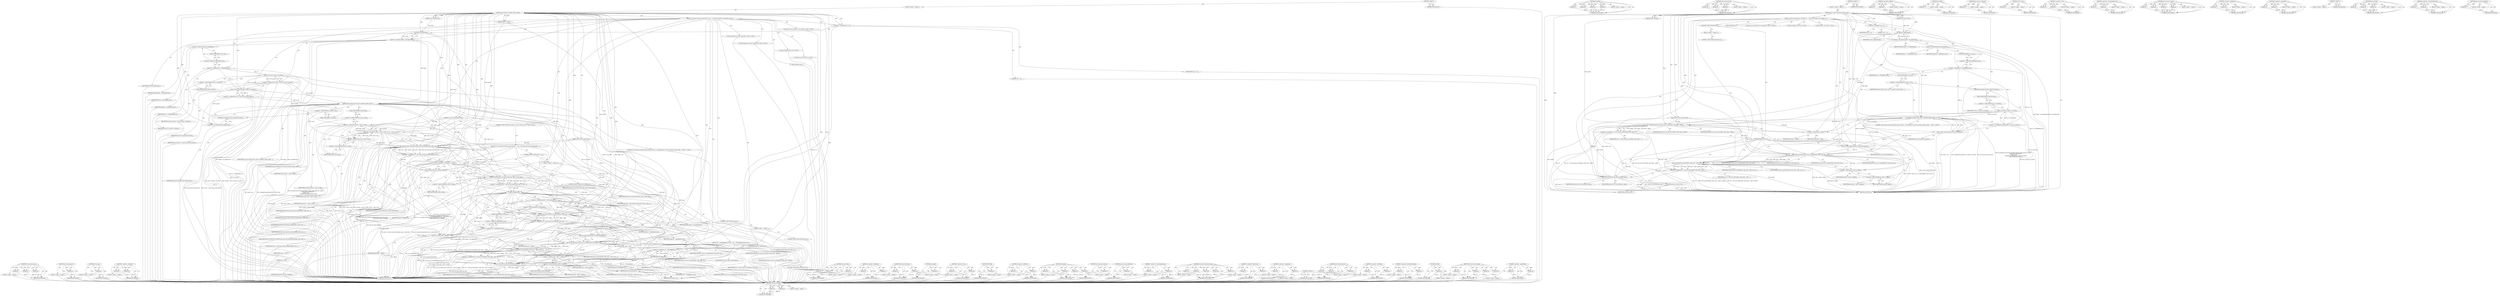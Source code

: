 digraph "&lt;operator&gt;.greaterThan" {
vulnerable_177 [label=<(METHOD,ext4_ext_show_leaf)>];
vulnerable_178 [label=<(PARAM,p1)>];
vulnerable_179 [label=<(PARAM,p2)>];
vulnerable_180 [label=<(BLOCK,&lt;empty&gt;,&lt;empty&gt;)>];
vulnerable_181 [label=<(METHOD_RETURN,ANY)>];
vulnerable_124 [label=<(METHOD,ext_debug)>];
vulnerable_125 [label=<(PARAM,p1)>];
vulnerable_126 [label=<(PARAM,p2)>];
vulnerable_127 [label=<(PARAM,p3)>];
vulnerable_128 [label=<(PARAM,p4)>];
vulnerable_129 [label=<(BLOCK,&lt;empty&gt;,&lt;empty&gt;)>];
vulnerable_130 [label=<(METHOD_RETURN,ANY)>];
vulnerable_149 [label=<(METHOD,ext4_ext_get_access)>];
vulnerable_150 [label=<(PARAM,p1)>];
vulnerable_151 [label=<(PARAM,p2)>];
vulnerable_152 [label=<(PARAM,p3)>];
vulnerable_153 [label=<(BLOCK,&lt;empty&gt;,&lt;empty&gt;)>];
vulnerable_154 [label=<(METHOD_RETURN,ANY)>];
vulnerable_6 [label=<(METHOD,&lt;global&gt;)<SUB>1</SUB>>];
vulnerable_7 [label=<(BLOCK,&lt;empty&gt;,&lt;empty&gt;)<SUB>1</SUB>>];
vulnerable_8 [label=<(METHOD,ext4_convert_unwritten_extents_endio)<SUB>1</SUB>>];
vulnerable_9 [label=<(PARAM,handle_t *handle)<SUB>1</SUB>>];
vulnerable_10 [label=<(PARAM,struct inode *inode)<SUB>2</SUB>>];
vulnerable_11 [label=<(PARAM,struct ext4_ext_path *path)<SUB>3</SUB>>];
vulnerable_12 [label=<(BLOCK,{
 	struct ext4_extent *ex;
 	int depth;
 	int ...,{
 	struct ext4_extent *ex;
 	int depth;
 	int ...)<SUB>4</SUB>>];
vulnerable_13 [label="<(LOCAL,struct ext4_extent* ex: ext4_extent*)<SUB>5</SUB>>"];
vulnerable_14 [label="<(LOCAL,int depth: int)<SUB>6</SUB>>"];
vulnerable_15 [label="<(LOCAL,int err: int)<SUB>7</SUB>>"];
vulnerable_16 [label=<(&lt;operator&gt;.assignment,err = 0)<SUB>7</SUB>>];
vulnerable_17 [label=<(IDENTIFIER,err,err = 0)<SUB>7</SUB>>];
vulnerable_18 [label=<(LITERAL,0,err = 0)<SUB>7</SUB>>];
vulnerable_19 [label=<(&lt;operator&gt;.assignment,depth = ext_depth(inode))<SUB>9</SUB>>];
vulnerable_20 [label=<(IDENTIFIER,depth,depth = ext_depth(inode))<SUB>9</SUB>>];
vulnerable_21 [label=<(ext_depth,ext_depth(inode))<SUB>9</SUB>>];
vulnerable_22 [label=<(IDENTIFIER,inode,ext_depth(inode))<SUB>9</SUB>>];
vulnerable_23 [label=<(&lt;operator&gt;.assignment,ex = path[depth].p_ext)<SUB>10</SUB>>];
vulnerable_24 [label=<(IDENTIFIER,ex,ex = path[depth].p_ext)<SUB>10</SUB>>];
vulnerable_25 [label=<(&lt;operator&gt;.fieldAccess,path[depth].p_ext)<SUB>10</SUB>>];
vulnerable_26 [label=<(&lt;operator&gt;.indirectIndexAccess,path[depth])<SUB>10</SUB>>];
vulnerable_27 [label=<(IDENTIFIER,path,ex = path[depth].p_ext)<SUB>10</SUB>>];
vulnerable_28 [label=<(IDENTIFIER,depth,ex = path[depth].p_ext)<SUB>10</SUB>>];
vulnerable_29 [label=<(FIELD_IDENTIFIER,p_ext,p_ext)<SUB>10</SUB>>];
vulnerable_30 [label=<(ext_debug,ext_debug(&quot;ext4_convert_unwritten_extents_endio...)<SUB>12</SUB>>];
vulnerable_31 [label="<(LITERAL,&quot;ext4_convert_unwritten_extents_endio: inode %l...,ext_debug(&quot;ext4_convert_unwritten_extents_endio...)<SUB>12</SUB>>"];
vulnerable_32 [label=<(&lt;operator&gt;.indirectFieldAccess,inode-&gt;i_ino)<SUB>13</SUB>>];
vulnerable_33 [label=<(IDENTIFIER,inode,ext_debug(&quot;ext4_convert_unwritten_extents_endio...)<SUB>13</SUB>>];
vulnerable_34 [label=<(FIELD_IDENTIFIER,i_ino,i_ino)<SUB>13</SUB>>];
vulnerable_35 [label=<(&lt;operator&gt;.cast,(unsigned long long)le32_to_cpu(ex-&gt;ee_block))<SUB>14</SUB>>];
vulnerable_36 [label=<(UNKNOWN,unsigned long long,unsigned long long)<SUB>14</SUB>>];
vulnerable_37 [label=<(le32_to_cpu,le32_to_cpu(ex-&gt;ee_block))<SUB>14</SUB>>];
vulnerable_38 [label=<(&lt;operator&gt;.indirectFieldAccess,ex-&gt;ee_block)<SUB>14</SUB>>];
vulnerable_39 [label=<(IDENTIFIER,ex,le32_to_cpu(ex-&gt;ee_block))<SUB>14</SUB>>];
vulnerable_40 [label=<(FIELD_IDENTIFIER,ee_block,ee_block)<SUB>14</SUB>>];
vulnerable_41 [label=<(ext4_ext_get_actual_len,ext4_ext_get_actual_len(ex))<SUB>15</SUB>>];
vulnerable_42 [label=<(IDENTIFIER,ex,ext4_ext_get_actual_len(ex))<SUB>15</SUB>>];
vulnerable_43 [label=<(&lt;operator&gt;.assignment,err = ext4_ext_get_access(handle, inode, path +...)<SUB>17</SUB>>];
vulnerable_44 [label=<(IDENTIFIER,err,err = ext4_ext_get_access(handle, inode, path +...)<SUB>17</SUB>>];
vulnerable_45 [label=<(ext4_ext_get_access,ext4_ext_get_access(handle, inode, path + depth))<SUB>17</SUB>>];
vulnerable_46 [label=<(IDENTIFIER,handle,ext4_ext_get_access(handle, inode, path + depth))<SUB>17</SUB>>];
vulnerable_47 [label=<(IDENTIFIER,inode,ext4_ext_get_access(handle, inode, path + depth))<SUB>17</SUB>>];
vulnerable_48 [label=<(&lt;operator&gt;.addition,path + depth)<SUB>17</SUB>>];
vulnerable_49 [label=<(IDENTIFIER,path,path + depth)<SUB>17</SUB>>];
vulnerable_50 [label=<(IDENTIFIER,depth,path + depth)<SUB>17</SUB>>];
vulnerable_51 [label=<(CONTROL_STRUCTURE,IF,if (err))<SUB>18</SUB>>];
vulnerable_52 [label=<(IDENTIFIER,err,if (err))<SUB>18</SUB>>];
vulnerable_53 [label=<(BLOCK,&lt;empty&gt;,&lt;empty&gt;)<SUB>19</SUB>>];
vulnerable_54 [label=<(CONTROL_STRUCTURE,GOTO,goto out;)<SUB>19</SUB>>];
vulnerable_55 [label=<(ext4_ext_mark_initialized,ext4_ext_mark_initialized(ex))<SUB>21</SUB>>];
vulnerable_56 [label=<(IDENTIFIER,ex,ext4_ext_mark_initialized(ex))<SUB>21</SUB>>];
vulnerable_57 [label=<(ext4_ext_try_to_merge,ext4_ext_try_to_merge(handle, inode, path, ex))<SUB>26</SUB>>];
vulnerable_58 [label=<(IDENTIFIER,handle,ext4_ext_try_to_merge(handle, inode, path, ex))<SUB>26</SUB>>];
vulnerable_59 [label=<(IDENTIFIER,inode,ext4_ext_try_to_merge(handle, inode, path, ex))<SUB>26</SUB>>];
vulnerable_60 [label=<(IDENTIFIER,path,ext4_ext_try_to_merge(handle, inode, path, ex))<SUB>26</SUB>>];
vulnerable_61 [label=<(IDENTIFIER,ex,ext4_ext_try_to_merge(handle, inode, path, ex))<SUB>26</SUB>>];
vulnerable_62 [label=<(&lt;operator&gt;.assignment,err = ext4_ext_dirty(handle, inode, path + path...)<SUB>29</SUB>>];
vulnerable_63 [label=<(IDENTIFIER,err,err = ext4_ext_dirty(handle, inode, path + path...)<SUB>29</SUB>>];
vulnerable_64 [label=<(ext4_ext_dirty,ext4_ext_dirty(handle, inode, path + path-&gt;p_de...)<SUB>29</SUB>>];
vulnerable_65 [label=<(IDENTIFIER,handle,ext4_ext_dirty(handle, inode, path + path-&gt;p_de...)<SUB>29</SUB>>];
vulnerable_66 [label=<(IDENTIFIER,inode,ext4_ext_dirty(handle, inode, path + path-&gt;p_de...)<SUB>29</SUB>>];
vulnerable_67 [label=<(&lt;operator&gt;.addition,path + path-&gt;p_depth)<SUB>29</SUB>>];
vulnerable_68 [label=<(IDENTIFIER,path,path + path-&gt;p_depth)<SUB>29</SUB>>];
vulnerable_69 [label=<(&lt;operator&gt;.indirectFieldAccess,path-&gt;p_depth)<SUB>29</SUB>>];
vulnerable_70 [label=<(IDENTIFIER,path,path + path-&gt;p_depth)<SUB>29</SUB>>];
vulnerable_71 [label=<(FIELD_IDENTIFIER,p_depth,p_depth)<SUB>29</SUB>>];
vulnerable_72 [label=<(JUMP_TARGET,out)<SUB>30</SUB>>];
vulnerable_73 [label=<(ext4_ext_show_leaf,ext4_ext_show_leaf(inode, path))<SUB>31</SUB>>];
vulnerable_74 [label=<(IDENTIFIER,inode,ext4_ext_show_leaf(inode, path))<SUB>31</SUB>>];
vulnerable_75 [label=<(IDENTIFIER,path,ext4_ext_show_leaf(inode, path))<SUB>31</SUB>>];
vulnerable_76 [label=<(RETURN,return err;,return err;)<SUB>32</SUB>>];
vulnerable_77 [label=<(IDENTIFIER,err,return err;)<SUB>32</SUB>>];
vulnerable_78 [label=<(METHOD_RETURN,int)<SUB>1</SUB>>];
vulnerable_80 [label=<(METHOD_RETURN,ANY)<SUB>1</SUB>>];
vulnerable_155 [label=<(METHOD,&lt;operator&gt;.addition)>];
vulnerable_156 [label=<(PARAM,p1)>];
vulnerable_157 [label=<(PARAM,p2)>];
vulnerable_158 [label=<(BLOCK,&lt;empty&gt;,&lt;empty&gt;)>];
vulnerable_159 [label=<(METHOD_RETURN,ANY)>];
vulnerable_110 [label=<(METHOD,ext_depth)>];
vulnerable_111 [label=<(PARAM,p1)>];
vulnerable_112 [label=<(BLOCK,&lt;empty&gt;,&lt;empty&gt;)>];
vulnerable_113 [label=<(METHOD_RETURN,ANY)>];
vulnerable_145 [label=<(METHOD,ext4_ext_get_actual_len)>];
vulnerable_146 [label=<(PARAM,p1)>];
vulnerable_147 [label=<(BLOCK,&lt;empty&gt;,&lt;empty&gt;)>];
vulnerable_148 [label=<(METHOD_RETURN,ANY)>];
vulnerable_141 [label=<(METHOD,le32_to_cpu)>];
vulnerable_142 [label=<(PARAM,p1)>];
vulnerable_143 [label=<(BLOCK,&lt;empty&gt;,&lt;empty&gt;)>];
vulnerable_144 [label=<(METHOD_RETURN,ANY)>];
vulnerable_136 [label=<(METHOD,&lt;operator&gt;.cast)>];
vulnerable_137 [label=<(PARAM,p1)>];
vulnerable_138 [label=<(PARAM,p2)>];
vulnerable_139 [label=<(BLOCK,&lt;empty&gt;,&lt;empty&gt;)>];
vulnerable_140 [label=<(METHOD_RETURN,ANY)>];
vulnerable_119 [label=<(METHOD,&lt;operator&gt;.indirectIndexAccess)>];
vulnerable_120 [label=<(PARAM,p1)>];
vulnerable_121 [label=<(PARAM,p2)>];
vulnerable_122 [label=<(BLOCK,&lt;empty&gt;,&lt;empty&gt;)>];
vulnerable_123 [label=<(METHOD_RETURN,ANY)>];
vulnerable_164 [label=<(METHOD,ext4_ext_try_to_merge)>];
vulnerable_165 [label=<(PARAM,p1)>];
vulnerable_166 [label=<(PARAM,p2)>];
vulnerable_167 [label=<(PARAM,p3)>];
vulnerable_168 [label=<(PARAM,p4)>];
vulnerable_169 [label=<(BLOCK,&lt;empty&gt;,&lt;empty&gt;)>];
vulnerable_170 [label=<(METHOD_RETURN,ANY)>];
vulnerable_114 [label=<(METHOD,&lt;operator&gt;.fieldAccess)>];
vulnerable_115 [label=<(PARAM,p1)>];
vulnerable_116 [label=<(PARAM,p2)>];
vulnerable_117 [label=<(BLOCK,&lt;empty&gt;,&lt;empty&gt;)>];
vulnerable_118 [label=<(METHOD_RETURN,ANY)>];
vulnerable_105 [label=<(METHOD,&lt;operator&gt;.assignment)>];
vulnerable_106 [label=<(PARAM,p1)>];
vulnerable_107 [label=<(PARAM,p2)>];
vulnerable_108 [label=<(BLOCK,&lt;empty&gt;,&lt;empty&gt;)>];
vulnerable_109 [label=<(METHOD_RETURN,ANY)>];
vulnerable_99 [label=<(METHOD,&lt;global&gt;)<SUB>1</SUB>>];
vulnerable_100 [label=<(BLOCK,&lt;empty&gt;,&lt;empty&gt;)>];
vulnerable_101 [label=<(METHOD_RETURN,ANY)>];
vulnerable_171 [label=<(METHOD,ext4_ext_dirty)>];
vulnerable_172 [label=<(PARAM,p1)>];
vulnerable_173 [label=<(PARAM,p2)>];
vulnerable_174 [label=<(PARAM,p3)>];
vulnerable_175 [label=<(BLOCK,&lt;empty&gt;,&lt;empty&gt;)>];
vulnerable_176 [label=<(METHOD_RETURN,ANY)>];
vulnerable_131 [label=<(METHOD,&lt;operator&gt;.indirectFieldAccess)>];
vulnerable_132 [label=<(PARAM,p1)>];
vulnerable_133 [label=<(PARAM,p2)>];
vulnerable_134 [label=<(BLOCK,&lt;empty&gt;,&lt;empty&gt;)>];
vulnerable_135 [label=<(METHOD_RETURN,ANY)>];
vulnerable_160 [label=<(METHOD,ext4_ext_mark_initialized)>];
vulnerable_161 [label=<(PARAM,p1)>];
vulnerable_162 [label=<(BLOCK,&lt;empty&gt;,&lt;empty&gt;)>];
vulnerable_163 [label=<(METHOD_RETURN,ANY)>];
fixed_267 [label=<(METHOD,ext4_ext_get_access)>];
fixed_268 [label=<(PARAM,p1)>];
fixed_269 [label=<(PARAM,p2)>];
fixed_270 [label=<(PARAM,p3)>];
fixed_271 [label=<(BLOCK,&lt;empty&gt;,&lt;empty&gt;)>];
fixed_272 [label=<(METHOD_RETURN,ANY)>];
fixed_249 [label=<(METHOD,ext4_ext_drop_refs)>];
fixed_250 [label=<(PARAM,p1)>];
fixed_251 [label=<(BLOCK,&lt;empty&gt;,&lt;empty&gt;)>];
fixed_252 [label=<(METHOD_RETURN,ANY)>];
fixed_196 [label=<(METHOD,le32_to_cpu)>];
fixed_197 [label=<(PARAM,p1)>];
fixed_198 [label=<(BLOCK,&lt;empty&gt;,&lt;empty&gt;)>];
fixed_199 [label=<(METHOD_RETURN,ANY)>];
fixed_221 [label=<(METHOD,&lt;operator&gt;.logicalOr)>];
fixed_222 [label=<(PARAM,p1)>];
fixed_223 [label=<(PARAM,p2)>];
fixed_224 [label=<(BLOCK,&lt;empty&gt;,&lt;empty&gt;)>];
fixed_225 [label=<(METHOD_RETURN,ANY)>];
fixed_6 [label=<(METHOD,&lt;global&gt;)<SUB>1</SUB>>];
fixed_7 [label=<(BLOCK,&lt;empty&gt;,&lt;empty&gt;)<SUB>1</SUB>>];
fixed_8 [label=<(METHOD,ext4_convert_unwritten_extents_endio)<SUB>1</SUB>>];
fixed_9 [label=<(PARAM,handle_t *handle)<SUB>1</SUB>>];
fixed_10 [label=<(PARAM,struct inode *inode)<SUB>2</SUB>>];
fixed_11 [label=<(PARAM,struct ext4_map_blocks *map)<SUB>3</SUB>>];
fixed_12 [label=<(PARAM,struct ext4_ext_path *path)<SUB>4</SUB>>];
fixed_13 [label=<(BLOCK,{
 	struct ext4_extent *ex;
	ext4_lblk_t ee_blo...,{
 	struct ext4_extent *ex;
	ext4_lblk_t ee_blo...)<SUB>5</SUB>>];
fixed_14 [label="<(LOCAL,struct ext4_extent* ex: ext4_extent*)<SUB>6</SUB>>"];
fixed_15 [label="<(LOCAL,ext4_lblk_t ee_block: ext4_lblk_t)<SUB>7</SUB>>"];
fixed_16 [label="<(LOCAL,unsigned int ee_len: unsigned int)<SUB>8</SUB>>"];
fixed_17 [label="<(LOCAL,int depth: int)<SUB>9</SUB>>"];
fixed_18 [label="<(LOCAL,int err: int)<SUB>10</SUB>>"];
fixed_19 [label=<(&lt;operator&gt;.assignment,err = 0)<SUB>10</SUB>>];
fixed_20 [label=<(IDENTIFIER,err,err = 0)<SUB>10</SUB>>];
fixed_21 [label=<(LITERAL,0,err = 0)<SUB>10</SUB>>];
fixed_22 [label=<(&lt;operator&gt;.assignment,depth = ext_depth(inode))<SUB>12</SUB>>];
fixed_23 [label=<(IDENTIFIER,depth,depth = ext_depth(inode))<SUB>12</SUB>>];
fixed_24 [label=<(ext_depth,ext_depth(inode))<SUB>12</SUB>>];
fixed_25 [label=<(IDENTIFIER,inode,ext_depth(inode))<SUB>12</SUB>>];
fixed_26 [label=<(&lt;operator&gt;.assignment,ex = path[depth].p_ext)<SUB>13</SUB>>];
fixed_27 [label=<(IDENTIFIER,ex,ex = path[depth].p_ext)<SUB>13</SUB>>];
fixed_28 [label=<(&lt;operator&gt;.fieldAccess,path[depth].p_ext)<SUB>13</SUB>>];
fixed_29 [label=<(&lt;operator&gt;.indirectIndexAccess,path[depth])<SUB>13</SUB>>];
fixed_30 [label=<(IDENTIFIER,path,ex = path[depth].p_ext)<SUB>13</SUB>>];
fixed_31 [label=<(IDENTIFIER,depth,ex = path[depth].p_ext)<SUB>13</SUB>>];
fixed_32 [label=<(FIELD_IDENTIFIER,p_ext,p_ext)<SUB>13</SUB>>];
fixed_33 [label=<(&lt;operator&gt;.assignment,ee_block = le32_to_cpu(ex-&gt;ee_block))<SUB>14</SUB>>];
fixed_34 [label=<(IDENTIFIER,ee_block,ee_block = le32_to_cpu(ex-&gt;ee_block))<SUB>14</SUB>>];
fixed_35 [label=<(le32_to_cpu,le32_to_cpu(ex-&gt;ee_block))<SUB>14</SUB>>];
fixed_36 [label=<(&lt;operator&gt;.indirectFieldAccess,ex-&gt;ee_block)<SUB>14</SUB>>];
fixed_37 [label=<(IDENTIFIER,ex,le32_to_cpu(ex-&gt;ee_block))<SUB>14</SUB>>];
fixed_38 [label=<(FIELD_IDENTIFIER,ee_block,ee_block)<SUB>14</SUB>>];
fixed_39 [label=<(&lt;operator&gt;.assignment,ee_len = ext4_ext_get_actual_len(ex))<SUB>15</SUB>>];
fixed_40 [label=<(IDENTIFIER,ee_len,ee_len = ext4_ext_get_actual_len(ex))<SUB>15</SUB>>];
fixed_41 [label=<(ext4_ext_get_actual_len,ext4_ext_get_actual_len(ex))<SUB>15</SUB>>];
fixed_42 [label=<(IDENTIFIER,ex,ext4_ext_get_actual_len(ex))<SUB>15</SUB>>];
fixed_43 [label=<(ext_debug,ext_debug(&quot;ext4_convert_unwritten_extents_endio...)<SUB>17</SUB>>];
fixed_44 [label="<(LITERAL,&quot;ext4_convert_unwritten_extents_endio: inode %l...,ext_debug(&quot;ext4_convert_unwritten_extents_endio...)<SUB>17</SUB>>"];
fixed_45 [label=<(&lt;operator&gt;.indirectFieldAccess,inode-&gt;i_ino)<SUB>18</SUB>>];
fixed_46 [label=<(IDENTIFIER,inode,ext_debug(&quot;ext4_convert_unwritten_extents_endio...)<SUB>18</SUB>>];
fixed_47 [label=<(FIELD_IDENTIFIER,i_ino,i_ino)<SUB>18</SUB>>];
fixed_48 [label=<(&lt;operator&gt;.cast,(unsigned long long)ee_block)<SUB>19</SUB>>];
fixed_49 [label=<(UNKNOWN,unsigned long long,unsigned long long)<SUB>19</SUB>>];
fixed_50 [label=<(IDENTIFIER,ee_block,(unsigned long long)ee_block)<SUB>19</SUB>>];
fixed_51 [label=<(IDENTIFIER,ee_len,ext_debug(&quot;ext4_convert_unwritten_extents_endio...)<SUB>19</SUB>>];
fixed_52 [label=<(CONTROL_STRUCTURE,IF,if (ee_block != map-&gt;m_lblk || ee_len &gt; map-&gt;m_len))<SUB>22</SUB>>];
fixed_53 [label=<(&lt;operator&gt;.logicalOr,ee_block != map-&gt;m_lblk || ee_len &gt; map-&gt;m_len)<SUB>22</SUB>>];
fixed_54 [label=<(&lt;operator&gt;.notEquals,ee_block != map-&gt;m_lblk)<SUB>22</SUB>>];
fixed_55 [label=<(IDENTIFIER,ee_block,ee_block != map-&gt;m_lblk)<SUB>22</SUB>>];
fixed_56 [label=<(&lt;operator&gt;.indirectFieldAccess,map-&gt;m_lblk)<SUB>22</SUB>>];
fixed_57 [label=<(IDENTIFIER,map,ee_block != map-&gt;m_lblk)<SUB>22</SUB>>];
fixed_58 [label=<(FIELD_IDENTIFIER,m_lblk,m_lblk)<SUB>22</SUB>>];
fixed_59 [label=<(&lt;operator&gt;.greaterThan,ee_len &gt; map-&gt;m_len)<SUB>22</SUB>>];
fixed_60 [label=<(IDENTIFIER,ee_len,ee_len &gt; map-&gt;m_len)<SUB>22</SUB>>];
fixed_61 [label=<(&lt;operator&gt;.indirectFieldAccess,map-&gt;m_len)<SUB>22</SUB>>];
fixed_62 [label=<(IDENTIFIER,map,ee_len &gt; map-&gt;m_len)<SUB>22</SUB>>];
fixed_63 [label=<(FIELD_IDENTIFIER,m_len,m_len)<SUB>22</SUB>>];
fixed_64 [label=<(BLOCK,{
		err = ext4_split_unwritten_extents(handle, ...,{
		err = ext4_split_unwritten_extents(handle, ...)<SUB>22</SUB>>];
fixed_65 [label=<(&lt;operator&gt;.assignment,err = ext4_split_unwritten_extents(handle, inod...)<SUB>23</SUB>>];
fixed_66 [label=<(IDENTIFIER,err,err = ext4_split_unwritten_extents(handle, inod...)<SUB>23</SUB>>];
fixed_67 [label=<(ext4_split_unwritten_extents,ext4_split_unwritten_extents(handle, inode, map...)<SUB>23</SUB>>];
fixed_68 [label=<(IDENTIFIER,handle,ext4_split_unwritten_extents(handle, inode, map...)<SUB>23</SUB>>];
fixed_69 [label=<(IDENTIFIER,inode,ext4_split_unwritten_extents(handle, inode, map...)<SUB>23</SUB>>];
fixed_70 [label=<(IDENTIFIER,map,ext4_split_unwritten_extents(handle, inode, map...)<SUB>23</SUB>>];
fixed_71 [label=<(IDENTIFIER,path,ext4_split_unwritten_extents(handle, inode, map...)<SUB>23</SUB>>];
fixed_72 [label=<(IDENTIFIER,EXT4_GET_BLOCKS_CONVERT,ext4_split_unwritten_extents(handle, inode, map...)<SUB>24</SUB>>];
fixed_73 [label=<(CONTROL_STRUCTURE,IF,if (err &lt; 0))<SUB>25</SUB>>];
fixed_74 [label=<(&lt;operator&gt;.lessThan,err &lt; 0)<SUB>25</SUB>>];
fixed_75 [label=<(IDENTIFIER,err,err &lt; 0)<SUB>25</SUB>>];
fixed_76 [label=<(LITERAL,0,err &lt; 0)<SUB>25</SUB>>];
fixed_77 [label=<(BLOCK,&lt;empty&gt;,&lt;empty&gt;)<SUB>26</SUB>>];
fixed_78 [label=<(CONTROL_STRUCTURE,GOTO,goto out;)<SUB>26</SUB>>];
fixed_79 [label=<(ext4_ext_drop_refs,ext4_ext_drop_refs(path))<SUB>27</SUB>>];
fixed_80 [label=<(IDENTIFIER,path,ext4_ext_drop_refs(path))<SUB>27</SUB>>];
fixed_81 [label=<(&lt;operator&gt;.assignment,path = ext4_ext_find_extent(inode, map-&gt;m_lblk,...)<SUB>28</SUB>>];
fixed_82 [label=<(IDENTIFIER,path,path = ext4_ext_find_extent(inode, map-&gt;m_lblk,...)<SUB>28</SUB>>];
fixed_83 [label=<(ext4_ext_find_extent,ext4_ext_find_extent(inode, map-&gt;m_lblk, path))<SUB>28</SUB>>];
fixed_84 [label=<(IDENTIFIER,inode,ext4_ext_find_extent(inode, map-&gt;m_lblk, path))<SUB>28</SUB>>];
fixed_85 [label=<(&lt;operator&gt;.indirectFieldAccess,map-&gt;m_lblk)<SUB>28</SUB>>];
fixed_86 [label=<(IDENTIFIER,map,ext4_ext_find_extent(inode, map-&gt;m_lblk, path))<SUB>28</SUB>>];
fixed_87 [label=<(FIELD_IDENTIFIER,m_lblk,m_lblk)<SUB>28</SUB>>];
fixed_88 [label=<(IDENTIFIER,path,ext4_ext_find_extent(inode, map-&gt;m_lblk, path))<SUB>28</SUB>>];
fixed_89 [label=<(CONTROL_STRUCTURE,IF,if (IS_ERR(path)))<SUB>29</SUB>>];
fixed_90 [label=<(IS_ERR,IS_ERR(path))<SUB>29</SUB>>];
fixed_91 [label=<(IDENTIFIER,path,IS_ERR(path))<SUB>29</SUB>>];
fixed_92 [label=<(BLOCK,{
			err = PTR_ERR(path);
			goto out;
		},{
			err = PTR_ERR(path);
			goto out;
		})<SUB>29</SUB>>];
fixed_93 [label=<(&lt;operator&gt;.assignment,err = PTR_ERR(path))<SUB>30</SUB>>];
fixed_94 [label=<(IDENTIFIER,err,err = PTR_ERR(path))<SUB>30</SUB>>];
fixed_95 [label=<(PTR_ERR,PTR_ERR(path))<SUB>30</SUB>>];
fixed_96 [label=<(IDENTIFIER,path,PTR_ERR(path))<SUB>30</SUB>>];
fixed_97 [label=<(CONTROL_STRUCTURE,GOTO,goto out;)<SUB>31</SUB>>];
fixed_98 [label=<(&lt;operator&gt;.assignment,depth = ext_depth(inode))<SUB>33</SUB>>];
fixed_99 [label=<(IDENTIFIER,depth,depth = ext_depth(inode))<SUB>33</SUB>>];
fixed_100 [label=<(ext_depth,ext_depth(inode))<SUB>33</SUB>>];
fixed_101 [label=<(IDENTIFIER,inode,ext_depth(inode))<SUB>33</SUB>>];
fixed_102 [label=<(&lt;operator&gt;.assignment,ex = path[depth].p_ext)<SUB>34</SUB>>];
fixed_103 [label=<(IDENTIFIER,ex,ex = path[depth].p_ext)<SUB>34</SUB>>];
fixed_104 [label=<(&lt;operator&gt;.fieldAccess,path[depth].p_ext)<SUB>34</SUB>>];
fixed_105 [label=<(&lt;operator&gt;.indirectIndexAccess,path[depth])<SUB>34</SUB>>];
fixed_106 [label=<(IDENTIFIER,path,ex = path[depth].p_ext)<SUB>34</SUB>>];
fixed_107 [label=<(IDENTIFIER,depth,ex = path[depth].p_ext)<SUB>34</SUB>>];
fixed_108 [label=<(FIELD_IDENTIFIER,p_ext,p_ext)<SUB>34</SUB>>];
fixed_109 [label=<(&lt;operator&gt;.assignment,err = ext4_ext_get_access(handle, inode, path +...)<SUB>37</SUB>>];
fixed_110 [label=<(IDENTIFIER,err,err = ext4_ext_get_access(handle, inode, path +...)<SUB>37</SUB>>];
fixed_111 [label=<(ext4_ext_get_access,ext4_ext_get_access(handle, inode, path + depth))<SUB>37</SUB>>];
fixed_112 [label=<(IDENTIFIER,handle,ext4_ext_get_access(handle, inode, path + depth))<SUB>37</SUB>>];
fixed_113 [label=<(IDENTIFIER,inode,ext4_ext_get_access(handle, inode, path + depth))<SUB>37</SUB>>];
fixed_114 [label=<(&lt;operator&gt;.addition,path + depth)<SUB>37</SUB>>];
fixed_115 [label=<(IDENTIFIER,path,path + depth)<SUB>37</SUB>>];
fixed_116 [label=<(IDENTIFIER,depth,path + depth)<SUB>37</SUB>>];
fixed_117 [label=<(CONTROL_STRUCTURE,IF,if (err))<SUB>38</SUB>>];
fixed_118 [label=<(IDENTIFIER,err,if (err))<SUB>38</SUB>>];
fixed_119 [label=<(BLOCK,&lt;empty&gt;,&lt;empty&gt;)<SUB>39</SUB>>];
fixed_120 [label=<(CONTROL_STRUCTURE,GOTO,goto out;)<SUB>39</SUB>>];
fixed_121 [label=<(ext4_ext_mark_initialized,ext4_ext_mark_initialized(ex))<SUB>41</SUB>>];
fixed_122 [label=<(IDENTIFIER,ex,ext4_ext_mark_initialized(ex))<SUB>41</SUB>>];
fixed_123 [label=<(ext4_ext_try_to_merge,ext4_ext_try_to_merge(handle, inode, path, ex))<SUB>46</SUB>>];
fixed_124 [label=<(IDENTIFIER,handle,ext4_ext_try_to_merge(handle, inode, path, ex))<SUB>46</SUB>>];
fixed_125 [label=<(IDENTIFIER,inode,ext4_ext_try_to_merge(handle, inode, path, ex))<SUB>46</SUB>>];
fixed_126 [label=<(IDENTIFIER,path,ext4_ext_try_to_merge(handle, inode, path, ex))<SUB>46</SUB>>];
fixed_127 [label=<(IDENTIFIER,ex,ext4_ext_try_to_merge(handle, inode, path, ex))<SUB>46</SUB>>];
fixed_128 [label=<(&lt;operator&gt;.assignment,err = ext4_ext_dirty(handle, inode, path + path...)<SUB>49</SUB>>];
fixed_129 [label=<(IDENTIFIER,err,err = ext4_ext_dirty(handle, inode, path + path...)<SUB>49</SUB>>];
fixed_130 [label=<(ext4_ext_dirty,ext4_ext_dirty(handle, inode, path + path-&gt;p_de...)<SUB>49</SUB>>];
fixed_131 [label=<(IDENTIFIER,handle,ext4_ext_dirty(handle, inode, path + path-&gt;p_de...)<SUB>49</SUB>>];
fixed_132 [label=<(IDENTIFIER,inode,ext4_ext_dirty(handle, inode, path + path-&gt;p_de...)<SUB>49</SUB>>];
fixed_133 [label=<(&lt;operator&gt;.addition,path + path-&gt;p_depth)<SUB>49</SUB>>];
fixed_134 [label=<(IDENTIFIER,path,path + path-&gt;p_depth)<SUB>49</SUB>>];
fixed_135 [label=<(&lt;operator&gt;.indirectFieldAccess,path-&gt;p_depth)<SUB>49</SUB>>];
fixed_136 [label=<(IDENTIFIER,path,path + path-&gt;p_depth)<SUB>49</SUB>>];
fixed_137 [label=<(FIELD_IDENTIFIER,p_depth,p_depth)<SUB>49</SUB>>];
fixed_138 [label=<(JUMP_TARGET,out)<SUB>50</SUB>>];
fixed_139 [label=<(ext4_ext_show_leaf,ext4_ext_show_leaf(inode, path))<SUB>51</SUB>>];
fixed_140 [label=<(IDENTIFIER,inode,ext4_ext_show_leaf(inode, path))<SUB>51</SUB>>];
fixed_141 [label=<(IDENTIFIER,path,ext4_ext_show_leaf(inode, path))<SUB>51</SUB>>];
fixed_142 [label=<(RETURN,return err;,return err;)<SUB>52</SUB>>];
fixed_143 [label=<(IDENTIFIER,err,return err;)<SUB>52</SUB>>];
fixed_144 [label=<(METHOD_RETURN,int)<SUB>1</SUB>>];
fixed_146 [label=<(METHOD_RETURN,ANY)<SUB>1</SUB>>];
fixed_289 [label=<(METHOD,ext4_ext_dirty)>];
fixed_290 [label=<(PARAM,p1)>];
fixed_291 [label=<(PARAM,p2)>];
fixed_292 [label=<(PARAM,p3)>];
fixed_293 [label=<(BLOCK,&lt;empty&gt;,&lt;empty&gt;)>];
fixed_294 [label=<(METHOD_RETURN,ANY)>];
fixed_226 [label=<(METHOD,&lt;operator&gt;.notEquals)>];
fixed_227 [label=<(PARAM,p1)>];
fixed_228 [label=<(PARAM,p2)>];
fixed_229 [label=<(BLOCK,&lt;empty&gt;,&lt;empty&gt;)>];
fixed_230 [label=<(METHOD_RETURN,ANY)>];
fixed_295 [label=<(METHOD,ext4_ext_show_leaf)>];
fixed_296 [label=<(PARAM,p1)>];
fixed_297 [label=<(PARAM,p2)>];
fixed_298 [label=<(BLOCK,&lt;empty&gt;,&lt;empty&gt;)>];
fixed_299 [label=<(METHOD_RETURN,ANY)>];
fixed_182 [label=<(METHOD,ext_depth)>];
fixed_183 [label=<(PARAM,p1)>];
fixed_184 [label=<(BLOCK,&lt;empty&gt;,&lt;empty&gt;)>];
fixed_185 [label=<(METHOD_RETURN,ANY)>];
fixed_216 [label=<(METHOD,&lt;operator&gt;.cast)>];
fixed_217 [label=<(PARAM,p1)>];
fixed_218 [label=<(PARAM,p2)>];
fixed_219 [label=<(BLOCK,&lt;empty&gt;,&lt;empty&gt;)>];
fixed_220 [label=<(METHOD_RETURN,ANY)>];
fixed_263 [label=<(METHOD,PTR_ERR)>];
fixed_264 [label=<(PARAM,p1)>];
fixed_265 [label=<(BLOCK,&lt;empty&gt;,&lt;empty&gt;)>];
fixed_266 [label=<(METHOD_RETURN,ANY)>];
fixed_273 [label=<(METHOD,&lt;operator&gt;.addition)>];
fixed_274 [label=<(PARAM,p1)>];
fixed_275 [label=<(PARAM,p2)>];
fixed_276 [label=<(BLOCK,&lt;empty&gt;,&lt;empty&gt;)>];
fixed_277 [label=<(METHOD_RETURN,ANY)>];
fixed_209 [label=<(METHOD,ext_debug)>];
fixed_210 [label=<(PARAM,p1)>];
fixed_211 [label=<(PARAM,p2)>];
fixed_212 [label=<(PARAM,p3)>];
fixed_213 [label=<(PARAM,p4)>];
fixed_214 [label=<(BLOCK,&lt;empty&gt;,&lt;empty&gt;)>];
fixed_215 [label=<(METHOD_RETURN,ANY)>];
fixed_205 [label=<(METHOD,ext4_ext_get_actual_len)>];
fixed_206 [label=<(PARAM,p1)>];
fixed_207 [label=<(BLOCK,&lt;empty&gt;,&lt;empty&gt;)>];
fixed_208 [label=<(METHOD_RETURN,ANY)>];
fixed_278 [label=<(METHOD,ext4_ext_mark_initialized)>];
fixed_279 [label=<(PARAM,p1)>];
fixed_280 [label=<(BLOCK,&lt;empty&gt;,&lt;empty&gt;)>];
fixed_281 [label=<(METHOD_RETURN,ANY)>];
fixed_191 [label=<(METHOD,&lt;operator&gt;.indirectIndexAccess)>];
fixed_192 [label=<(PARAM,p1)>];
fixed_193 [label=<(PARAM,p2)>];
fixed_194 [label=<(BLOCK,&lt;empty&gt;,&lt;empty&gt;)>];
fixed_195 [label=<(METHOD_RETURN,ANY)>];
fixed_236 [label=<(METHOD,ext4_split_unwritten_extents)>];
fixed_237 [label=<(PARAM,p1)>];
fixed_238 [label=<(PARAM,p2)>];
fixed_239 [label=<(PARAM,p3)>];
fixed_240 [label=<(PARAM,p4)>];
fixed_241 [label=<(PARAM,p5)>];
fixed_242 [label=<(BLOCK,&lt;empty&gt;,&lt;empty&gt;)>];
fixed_243 [label=<(METHOD_RETURN,ANY)>];
fixed_186 [label=<(METHOD,&lt;operator&gt;.fieldAccess)>];
fixed_187 [label=<(PARAM,p1)>];
fixed_188 [label=<(PARAM,p2)>];
fixed_189 [label=<(BLOCK,&lt;empty&gt;,&lt;empty&gt;)>];
fixed_190 [label=<(METHOD_RETURN,ANY)>];
fixed_177 [label=<(METHOD,&lt;operator&gt;.assignment)>];
fixed_178 [label=<(PARAM,p1)>];
fixed_179 [label=<(PARAM,p2)>];
fixed_180 [label=<(BLOCK,&lt;empty&gt;,&lt;empty&gt;)>];
fixed_181 [label=<(METHOD_RETURN,ANY)>];
fixed_171 [label=<(METHOD,&lt;global&gt;)<SUB>1</SUB>>];
fixed_172 [label=<(BLOCK,&lt;empty&gt;,&lt;empty&gt;)>];
fixed_173 [label=<(METHOD_RETURN,ANY)>];
fixed_253 [label=<(METHOD,ext4_ext_find_extent)>];
fixed_254 [label=<(PARAM,p1)>];
fixed_255 [label=<(PARAM,p2)>];
fixed_256 [label=<(PARAM,p3)>];
fixed_257 [label=<(BLOCK,&lt;empty&gt;,&lt;empty&gt;)>];
fixed_258 [label=<(METHOD_RETURN,ANY)>];
fixed_244 [label=<(METHOD,&lt;operator&gt;.lessThan)>];
fixed_245 [label=<(PARAM,p1)>];
fixed_246 [label=<(PARAM,p2)>];
fixed_247 [label=<(BLOCK,&lt;empty&gt;,&lt;empty&gt;)>];
fixed_248 [label=<(METHOD_RETURN,ANY)>];
fixed_200 [label=<(METHOD,&lt;operator&gt;.indirectFieldAccess)>];
fixed_201 [label=<(PARAM,p1)>];
fixed_202 [label=<(PARAM,p2)>];
fixed_203 [label=<(BLOCK,&lt;empty&gt;,&lt;empty&gt;)>];
fixed_204 [label=<(METHOD_RETURN,ANY)>];
fixed_259 [label=<(METHOD,IS_ERR)>];
fixed_260 [label=<(PARAM,p1)>];
fixed_261 [label=<(BLOCK,&lt;empty&gt;,&lt;empty&gt;)>];
fixed_262 [label=<(METHOD_RETURN,ANY)>];
fixed_282 [label=<(METHOD,ext4_ext_try_to_merge)>];
fixed_283 [label=<(PARAM,p1)>];
fixed_284 [label=<(PARAM,p2)>];
fixed_285 [label=<(PARAM,p3)>];
fixed_286 [label=<(PARAM,p4)>];
fixed_287 [label=<(BLOCK,&lt;empty&gt;,&lt;empty&gt;)>];
fixed_288 [label=<(METHOD_RETURN,ANY)>];
fixed_231 [label=<(METHOD,&lt;operator&gt;.greaterThan)>];
fixed_232 [label=<(PARAM,p1)>];
fixed_233 [label=<(PARAM,p2)>];
fixed_234 [label=<(BLOCK,&lt;empty&gt;,&lt;empty&gt;)>];
fixed_235 [label=<(METHOD_RETURN,ANY)>];
vulnerable_177 -> vulnerable_178  [key=0, label="AST: "];
vulnerable_177 -> vulnerable_178  [key=1, label="DDG: "];
vulnerable_177 -> vulnerable_180  [key=0, label="AST: "];
vulnerable_177 -> vulnerable_179  [key=0, label="AST: "];
vulnerable_177 -> vulnerable_179  [key=1, label="DDG: "];
vulnerable_177 -> vulnerable_181  [key=0, label="AST: "];
vulnerable_177 -> vulnerable_181  [key=1, label="CFG: "];
vulnerable_178 -> vulnerable_181  [key=0, label="DDG: p1"];
vulnerable_179 -> vulnerable_181  [key=0, label="DDG: p2"];
vulnerable_124 -> vulnerable_125  [key=0, label="AST: "];
vulnerable_124 -> vulnerable_125  [key=1, label="DDG: "];
vulnerable_124 -> vulnerable_129  [key=0, label="AST: "];
vulnerable_124 -> vulnerable_126  [key=0, label="AST: "];
vulnerable_124 -> vulnerable_126  [key=1, label="DDG: "];
vulnerable_124 -> vulnerable_130  [key=0, label="AST: "];
vulnerable_124 -> vulnerable_130  [key=1, label="CFG: "];
vulnerable_124 -> vulnerable_127  [key=0, label="AST: "];
vulnerable_124 -> vulnerable_127  [key=1, label="DDG: "];
vulnerable_124 -> vulnerable_128  [key=0, label="AST: "];
vulnerable_124 -> vulnerable_128  [key=1, label="DDG: "];
vulnerable_125 -> vulnerable_130  [key=0, label="DDG: p1"];
vulnerable_126 -> vulnerable_130  [key=0, label="DDG: p2"];
vulnerable_127 -> vulnerable_130  [key=0, label="DDG: p3"];
vulnerable_128 -> vulnerable_130  [key=0, label="DDG: p4"];
vulnerable_149 -> vulnerable_150  [key=0, label="AST: "];
vulnerable_149 -> vulnerable_150  [key=1, label="DDG: "];
vulnerable_149 -> vulnerable_153  [key=0, label="AST: "];
vulnerable_149 -> vulnerable_151  [key=0, label="AST: "];
vulnerable_149 -> vulnerable_151  [key=1, label="DDG: "];
vulnerable_149 -> vulnerable_154  [key=0, label="AST: "];
vulnerable_149 -> vulnerable_154  [key=1, label="CFG: "];
vulnerable_149 -> vulnerable_152  [key=0, label="AST: "];
vulnerable_149 -> vulnerable_152  [key=1, label="DDG: "];
vulnerable_150 -> vulnerable_154  [key=0, label="DDG: p1"];
vulnerable_151 -> vulnerable_154  [key=0, label="DDG: p2"];
vulnerable_152 -> vulnerable_154  [key=0, label="DDG: p3"];
vulnerable_6 -> vulnerable_7  [key=0, label="AST: "];
vulnerable_6 -> vulnerable_80  [key=0, label="AST: "];
vulnerable_6 -> vulnerable_80  [key=1, label="CFG: "];
vulnerable_7 -> vulnerable_8  [key=0, label="AST: "];
vulnerable_8 -> vulnerable_9  [key=0, label="AST: "];
vulnerable_8 -> vulnerable_9  [key=1, label="DDG: "];
vulnerable_8 -> vulnerable_10  [key=0, label="AST: "];
vulnerable_8 -> vulnerable_10  [key=1, label="DDG: "];
vulnerable_8 -> vulnerable_11  [key=0, label="AST: "];
vulnerable_8 -> vulnerable_11  [key=1, label="DDG: "];
vulnerable_8 -> vulnerable_12  [key=0, label="AST: "];
vulnerable_8 -> vulnerable_78  [key=0, label="AST: "];
vulnerable_8 -> vulnerable_16  [key=0, label="CFG: "];
vulnerable_8 -> vulnerable_16  [key=1, label="DDG: "];
vulnerable_8 -> vulnerable_30  [key=0, label="DDG: "];
vulnerable_8 -> vulnerable_52  [key=0, label="DDG: "];
vulnerable_8 -> vulnerable_55  [key=0, label="DDG: "];
vulnerable_8 -> vulnerable_57  [key=0, label="DDG: "];
vulnerable_8 -> vulnerable_73  [key=0, label="DDG: "];
vulnerable_8 -> vulnerable_77  [key=0, label="DDG: "];
vulnerable_8 -> vulnerable_21  [key=0, label="DDG: "];
vulnerable_8 -> vulnerable_41  [key=0, label="DDG: "];
vulnerable_8 -> vulnerable_45  [key=0, label="DDG: "];
vulnerable_8 -> vulnerable_64  [key=0, label="DDG: "];
vulnerable_8 -> vulnerable_48  [key=0, label="DDG: "];
vulnerable_8 -> vulnerable_67  [key=0, label="DDG: "];
vulnerable_9 -> vulnerable_45  [key=0, label="DDG: handle"];
vulnerable_10 -> vulnerable_21  [key=0, label="DDG: inode"];
vulnerable_11 -> vulnerable_57  [key=0, label="DDG: path"];
vulnerable_11 -> vulnerable_73  [key=0, label="DDG: path"];
vulnerable_11 -> vulnerable_45  [key=0, label="DDG: path"];
vulnerable_11 -> vulnerable_48  [key=0, label="DDG: path"];
vulnerable_12 -> vulnerable_13  [key=0, label="AST: "];
vulnerable_12 -> vulnerable_14  [key=0, label="AST: "];
vulnerable_12 -> vulnerable_15  [key=0, label="AST: "];
vulnerable_12 -> vulnerable_16  [key=0, label="AST: "];
vulnerable_12 -> vulnerable_19  [key=0, label="AST: "];
vulnerable_12 -> vulnerable_23  [key=0, label="AST: "];
vulnerable_12 -> vulnerable_30  [key=0, label="AST: "];
vulnerable_12 -> vulnerable_43  [key=0, label="AST: "];
vulnerable_12 -> vulnerable_51  [key=0, label="AST: "];
vulnerable_12 -> vulnerable_55  [key=0, label="AST: "];
vulnerable_12 -> vulnerable_57  [key=0, label="AST: "];
vulnerable_12 -> vulnerable_62  [key=0, label="AST: "];
vulnerable_12 -> vulnerable_72  [key=0, label="AST: "];
vulnerable_12 -> vulnerable_73  [key=0, label="AST: "];
vulnerable_12 -> vulnerable_76  [key=0, label="AST: "];
vulnerable_16 -> vulnerable_17  [key=0, label="AST: "];
vulnerable_16 -> vulnerable_18  [key=0, label="AST: "];
vulnerable_16 -> vulnerable_21  [key=0, label="CFG: "];
vulnerable_16 -> vulnerable_78  [key=0, label="DDG: err = 0"];
vulnerable_19 -> vulnerable_20  [key=0, label="AST: "];
vulnerable_19 -> vulnerable_21  [key=0, label="AST: "];
vulnerable_19 -> vulnerable_26  [key=0, label="CFG: "];
vulnerable_19 -> vulnerable_78  [key=0, label="DDG: ext_depth(inode)"];
vulnerable_19 -> vulnerable_78  [key=1, label="DDG: depth = ext_depth(inode)"];
vulnerable_19 -> vulnerable_45  [key=0, label="DDG: depth"];
vulnerable_19 -> vulnerable_48  [key=0, label="DDG: depth"];
vulnerable_21 -> vulnerable_22  [key=0, label="AST: "];
vulnerable_21 -> vulnerable_19  [key=0, label="CFG: "];
vulnerable_21 -> vulnerable_19  [key=1, label="DDG: inode"];
vulnerable_21 -> vulnerable_30  [key=0, label="DDG: inode"];
vulnerable_21 -> vulnerable_45  [key=0, label="DDG: inode"];
vulnerable_23 -> vulnerable_24  [key=0, label="AST: "];
vulnerable_23 -> vulnerable_25  [key=0, label="AST: "];
vulnerable_23 -> vulnerable_34  [key=0, label="CFG: "];
vulnerable_23 -> vulnerable_78  [key=0, label="DDG: ex = path[depth].p_ext"];
vulnerable_23 -> vulnerable_41  [key=0, label="DDG: ex"];
vulnerable_23 -> vulnerable_37  [key=0, label="DDG: ex"];
vulnerable_25 -> vulnerable_26  [key=0, label="AST: "];
vulnerable_25 -> vulnerable_29  [key=0, label="AST: "];
vulnerable_25 -> vulnerable_23  [key=0, label="CFG: "];
vulnerable_26 -> vulnerable_27  [key=0, label="AST: "];
vulnerable_26 -> vulnerable_28  [key=0, label="AST: "];
vulnerable_26 -> vulnerable_29  [key=0, label="CFG: "];
vulnerable_29 -> vulnerable_25  [key=0, label="CFG: "];
vulnerable_30 -> vulnerable_31  [key=0, label="AST: "];
vulnerable_30 -> vulnerable_32  [key=0, label="AST: "];
vulnerable_30 -> vulnerable_35  [key=0, label="AST: "];
vulnerable_30 -> vulnerable_41  [key=0, label="AST: "];
vulnerable_30 -> vulnerable_48  [key=0, label="CFG: "];
vulnerable_30 -> vulnerable_78  [key=0, label="DDG: inode-&gt;i_ino"];
vulnerable_30 -> vulnerable_78  [key=1, label="DDG: (unsigned long long)le32_to_cpu(ex-&gt;ee_block)"];
vulnerable_30 -> vulnerable_78  [key=2, label="DDG: ext4_ext_get_actual_len(ex)"];
vulnerable_30 -> vulnerable_78  [key=3, label="DDG: ext_debug(&quot;ext4_convert_unwritten_extents_endio: inode %lu, logical&quot;
 		&quot;block %llu, max_blocks %u\n&quot;, inode-&gt;i_ino,
		(unsigned long long)le32_to_cpu(ex-&gt;ee_block),
		ext4_ext_get_actual_len(ex))"];
vulnerable_30 -> vulnerable_57  [key=0, label="DDG: inode-&gt;i_ino"];
vulnerable_30 -> vulnerable_73  [key=0, label="DDG: inode-&gt;i_ino"];
vulnerable_30 -> vulnerable_45  [key=0, label="DDG: inode-&gt;i_ino"];
vulnerable_30 -> vulnerable_64  [key=0, label="DDG: inode-&gt;i_ino"];
vulnerable_32 -> vulnerable_33  [key=0, label="AST: "];
vulnerable_32 -> vulnerable_34  [key=0, label="AST: "];
vulnerable_32 -> vulnerable_36  [key=0, label="CFG: "];
vulnerable_34 -> vulnerable_32  [key=0, label="CFG: "];
vulnerable_35 -> vulnerable_36  [key=0, label="AST: "];
vulnerable_35 -> vulnerable_37  [key=0, label="AST: "];
vulnerable_35 -> vulnerable_41  [key=0, label="CFG: "];
vulnerable_35 -> vulnerable_78  [key=0, label="DDG: le32_to_cpu(ex-&gt;ee_block)"];
vulnerable_36 -> vulnerable_40  [key=0, label="CFG: "];
vulnerable_37 -> vulnerable_38  [key=0, label="AST: "];
vulnerable_37 -> vulnerable_35  [key=0, label="CFG: "];
vulnerable_37 -> vulnerable_35  [key=1, label="DDG: ex-&gt;ee_block"];
vulnerable_37 -> vulnerable_78  [key=0, label="DDG: ex-&gt;ee_block"];
vulnerable_37 -> vulnerable_30  [key=0, label="DDG: ex-&gt;ee_block"];
vulnerable_37 -> vulnerable_55  [key=0, label="DDG: ex-&gt;ee_block"];
vulnerable_37 -> vulnerable_57  [key=0, label="DDG: ex-&gt;ee_block"];
vulnerable_37 -> vulnerable_41  [key=0, label="DDG: ex-&gt;ee_block"];
vulnerable_38 -> vulnerable_39  [key=0, label="AST: "];
vulnerable_38 -> vulnerable_40  [key=0, label="AST: "];
vulnerable_38 -> vulnerable_37  [key=0, label="CFG: "];
vulnerable_40 -> vulnerable_38  [key=0, label="CFG: "];
vulnerable_41 -> vulnerable_42  [key=0, label="AST: "];
vulnerable_41 -> vulnerable_30  [key=0, label="CFG: "];
vulnerable_41 -> vulnerable_30  [key=1, label="DDG: ex"];
vulnerable_41 -> vulnerable_78  [key=0, label="DDG: ex"];
vulnerable_41 -> vulnerable_55  [key=0, label="DDG: ex"];
vulnerable_43 -> vulnerable_44  [key=0, label="AST: "];
vulnerable_43 -> vulnerable_45  [key=0, label="AST: "];
vulnerable_43 -> vulnerable_52  [key=0, label="CFG: "];
vulnerable_43 -> vulnerable_78  [key=0, label="DDG: err"];
vulnerable_43 -> vulnerable_78  [key=1, label="DDG: ext4_ext_get_access(handle, inode, path + depth)"];
vulnerable_43 -> vulnerable_78  [key=2, label="DDG: err = ext4_ext_get_access(handle, inode, path + depth)"];
vulnerable_43 -> vulnerable_77  [key=0, label="DDG: err"];
vulnerable_45 -> vulnerable_46  [key=0, label="AST: "];
vulnerable_45 -> vulnerable_47  [key=0, label="AST: "];
vulnerable_45 -> vulnerable_48  [key=0, label="AST: "];
vulnerable_45 -> vulnerable_43  [key=0, label="CFG: "];
vulnerable_45 -> vulnerable_43  [key=1, label="DDG: handle"];
vulnerable_45 -> vulnerable_43  [key=2, label="DDG: inode"];
vulnerable_45 -> vulnerable_43  [key=3, label="DDG: path + depth"];
vulnerable_45 -> vulnerable_78  [key=0, label="DDG: handle"];
vulnerable_45 -> vulnerable_78  [key=1, label="DDG: path + depth"];
vulnerable_45 -> vulnerable_57  [key=0, label="DDG: handle"];
vulnerable_45 -> vulnerable_57  [key=1, label="DDG: inode"];
vulnerable_45 -> vulnerable_73  [key=0, label="DDG: inode"];
vulnerable_48 -> vulnerable_49  [key=0, label="AST: "];
vulnerable_48 -> vulnerable_50  [key=0, label="AST: "];
vulnerable_48 -> vulnerable_45  [key=0, label="CFG: "];
vulnerable_48 -> vulnerable_78  [key=0, label="DDG: depth"];
vulnerable_51 -> vulnerable_52  [key=0, label="AST: "];
vulnerable_51 -> vulnerable_53  [key=0, label="AST: "];
vulnerable_52 -> vulnerable_73  [key=0, label="CFG: "];
vulnerable_52 -> vulnerable_55  [key=0, label="CFG: "];
vulnerable_52 -> vulnerable_55  [key=1, label="CDG: "];
vulnerable_52 -> vulnerable_64  [key=0, label="CDG: "];
vulnerable_52 -> vulnerable_57  [key=0, label="CDG: "];
vulnerable_52 -> vulnerable_71  [key=0, label="CDG: "];
vulnerable_52 -> vulnerable_69  [key=0, label="CDG: "];
vulnerable_52 -> vulnerable_67  [key=0, label="CDG: "];
vulnerable_52 -> vulnerable_62  [key=0, label="CDG: "];
vulnerable_53 -> vulnerable_54  [key=0, label="AST: "];
vulnerable_55 -> vulnerable_56  [key=0, label="AST: "];
vulnerable_55 -> vulnerable_57  [key=0, label="CFG: "];
vulnerable_55 -> vulnerable_57  [key=1, label="DDG: ex"];
vulnerable_55 -> vulnerable_78  [key=0, label="DDG: ext4_ext_mark_initialized(ex)"];
vulnerable_57 -> vulnerable_58  [key=0, label="AST: "];
vulnerable_57 -> vulnerable_59  [key=0, label="AST: "];
vulnerable_57 -> vulnerable_60  [key=0, label="AST: "];
vulnerable_57 -> vulnerable_61  [key=0, label="AST: "];
vulnerable_57 -> vulnerable_71  [key=0, label="CFG: "];
vulnerable_57 -> vulnerable_78  [key=0, label="DDG: ex"];
vulnerable_57 -> vulnerable_78  [key=1, label="DDG: ext4_ext_try_to_merge(handle, inode, path, ex)"];
vulnerable_57 -> vulnerable_73  [key=0, label="DDG: path"];
vulnerable_57 -> vulnerable_64  [key=0, label="DDG: handle"];
vulnerable_57 -> vulnerable_64  [key=1, label="DDG: inode"];
vulnerable_57 -> vulnerable_64  [key=2, label="DDG: path"];
vulnerable_57 -> vulnerable_67  [key=0, label="DDG: path"];
vulnerable_62 -> vulnerable_63  [key=0, label="AST: "];
vulnerable_62 -> vulnerable_64  [key=0, label="AST: "];
vulnerable_62 -> vulnerable_73  [key=0, label="CFG: "];
vulnerable_62 -> vulnerable_78  [key=0, label="DDG: err"];
vulnerable_62 -> vulnerable_78  [key=1, label="DDG: ext4_ext_dirty(handle, inode, path + path-&gt;p_depth)"];
vulnerable_62 -> vulnerable_78  [key=2, label="DDG: err = ext4_ext_dirty(handle, inode, path + path-&gt;p_depth)"];
vulnerable_62 -> vulnerable_77  [key=0, label="DDG: err"];
vulnerable_64 -> vulnerable_65  [key=0, label="AST: "];
vulnerable_64 -> vulnerable_66  [key=0, label="AST: "];
vulnerable_64 -> vulnerable_67  [key=0, label="AST: "];
vulnerable_64 -> vulnerable_62  [key=0, label="CFG: "];
vulnerable_64 -> vulnerable_62  [key=1, label="DDG: handle"];
vulnerable_64 -> vulnerable_62  [key=2, label="DDG: inode"];
vulnerable_64 -> vulnerable_62  [key=3, label="DDG: path + path-&gt;p_depth"];
vulnerable_64 -> vulnerable_78  [key=0, label="DDG: handle"];
vulnerable_64 -> vulnerable_78  [key=1, label="DDG: path + path-&gt;p_depth"];
vulnerable_64 -> vulnerable_73  [key=0, label="DDG: inode"];
vulnerable_67 -> vulnerable_68  [key=0, label="AST: "];
vulnerable_67 -> vulnerable_69  [key=0, label="AST: "];
vulnerable_67 -> vulnerable_64  [key=0, label="CFG: "];
vulnerable_67 -> vulnerable_78  [key=0, label="DDG: path-&gt;p_depth"];
vulnerable_69 -> vulnerable_70  [key=0, label="AST: "];
vulnerable_69 -> vulnerable_71  [key=0, label="AST: "];
vulnerable_69 -> vulnerable_67  [key=0, label="CFG: "];
vulnerable_71 -> vulnerable_69  [key=0, label="CFG: "];
vulnerable_73 -> vulnerable_74  [key=0, label="AST: "];
vulnerable_73 -> vulnerable_75  [key=0, label="AST: "];
vulnerable_73 -> vulnerable_76  [key=0, label="CFG: "];
vulnerable_73 -> vulnerable_78  [key=0, label="DDG: inode"];
vulnerable_73 -> vulnerable_78  [key=1, label="DDG: path"];
vulnerable_73 -> vulnerable_78  [key=2, label="DDG: ext4_ext_show_leaf(inode, path)"];
vulnerable_76 -> vulnerable_77  [key=0, label="AST: "];
vulnerable_76 -> vulnerable_78  [key=0, label="CFG: "];
vulnerable_76 -> vulnerable_78  [key=1, label="DDG: &lt;RET&gt;"];
vulnerable_77 -> vulnerable_76  [key=0, label="DDG: err"];
vulnerable_155 -> vulnerable_156  [key=0, label="AST: "];
vulnerable_155 -> vulnerable_156  [key=1, label="DDG: "];
vulnerable_155 -> vulnerable_158  [key=0, label="AST: "];
vulnerable_155 -> vulnerable_157  [key=0, label="AST: "];
vulnerable_155 -> vulnerable_157  [key=1, label="DDG: "];
vulnerable_155 -> vulnerable_159  [key=0, label="AST: "];
vulnerable_155 -> vulnerable_159  [key=1, label="CFG: "];
vulnerable_156 -> vulnerable_159  [key=0, label="DDG: p1"];
vulnerable_157 -> vulnerable_159  [key=0, label="DDG: p2"];
vulnerable_110 -> vulnerable_111  [key=0, label="AST: "];
vulnerable_110 -> vulnerable_111  [key=1, label="DDG: "];
vulnerable_110 -> vulnerable_112  [key=0, label="AST: "];
vulnerable_110 -> vulnerable_113  [key=0, label="AST: "];
vulnerable_110 -> vulnerable_113  [key=1, label="CFG: "];
vulnerable_111 -> vulnerable_113  [key=0, label="DDG: p1"];
vulnerable_145 -> vulnerable_146  [key=0, label="AST: "];
vulnerable_145 -> vulnerable_146  [key=1, label="DDG: "];
vulnerable_145 -> vulnerable_147  [key=0, label="AST: "];
vulnerable_145 -> vulnerable_148  [key=0, label="AST: "];
vulnerable_145 -> vulnerable_148  [key=1, label="CFG: "];
vulnerable_146 -> vulnerable_148  [key=0, label="DDG: p1"];
vulnerable_141 -> vulnerable_142  [key=0, label="AST: "];
vulnerable_141 -> vulnerable_142  [key=1, label="DDG: "];
vulnerable_141 -> vulnerable_143  [key=0, label="AST: "];
vulnerable_141 -> vulnerable_144  [key=0, label="AST: "];
vulnerable_141 -> vulnerable_144  [key=1, label="CFG: "];
vulnerable_142 -> vulnerable_144  [key=0, label="DDG: p1"];
vulnerable_136 -> vulnerable_137  [key=0, label="AST: "];
vulnerable_136 -> vulnerable_137  [key=1, label="DDG: "];
vulnerable_136 -> vulnerable_139  [key=0, label="AST: "];
vulnerable_136 -> vulnerable_138  [key=0, label="AST: "];
vulnerable_136 -> vulnerable_138  [key=1, label="DDG: "];
vulnerable_136 -> vulnerable_140  [key=0, label="AST: "];
vulnerable_136 -> vulnerable_140  [key=1, label="CFG: "];
vulnerable_137 -> vulnerable_140  [key=0, label="DDG: p1"];
vulnerable_138 -> vulnerable_140  [key=0, label="DDG: p2"];
vulnerable_119 -> vulnerable_120  [key=0, label="AST: "];
vulnerable_119 -> vulnerable_120  [key=1, label="DDG: "];
vulnerable_119 -> vulnerable_122  [key=0, label="AST: "];
vulnerable_119 -> vulnerable_121  [key=0, label="AST: "];
vulnerable_119 -> vulnerable_121  [key=1, label="DDG: "];
vulnerable_119 -> vulnerable_123  [key=0, label="AST: "];
vulnerable_119 -> vulnerable_123  [key=1, label="CFG: "];
vulnerable_120 -> vulnerable_123  [key=0, label="DDG: p1"];
vulnerable_121 -> vulnerable_123  [key=0, label="DDG: p2"];
vulnerable_164 -> vulnerable_165  [key=0, label="AST: "];
vulnerable_164 -> vulnerable_165  [key=1, label="DDG: "];
vulnerable_164 -> vulnerable_169  [key=0, label="AST: "];
vulnerable_164 -> vulnerable_166  [key=0, label="AST: "];
vulnerable_164 -> vulnerable_166  [key=1, label="DDG: "];
vulnerable_164 -> vulnerable_170  [key=0, label="AST: "];
vulnerable_164 -> vulnerable_170  [key=1, label="CFG: "];
vulnerable_164 -> vulnerable_167  [key=0, label="AST: "];
vulnerable_164 -> vulnerable_167  [key=1, label="DDG: "];
vulnerable_164 -> vulnerable_168  [key=0, label="AST: "];
vulnerable_164 -> vulnerable_168  [key=1, label="DDG: "];
vulnerable_165 -> vulnerable_170  [key=0, label="DDG: p1"];
vulnerable_166 -> vulnerable_170  [key=0, label="DDG: p2"];
vulnerable_167 -> vulnerable_170  [key=0, label="DDG: p3"];
vulnerable_168 -> vulnerable_170  [key=0, label="DDG: p4"];
vulnerable_114 -> vulnerable_115  [key=0, label="AST: "];
vulnerable_114 -> vulnerable_115  [key=1, label="DDG: "];
vulnerable_114 -> vulnerable_117  [key=0, label="AST: "];
vulnerable_114 -> vulnerable_116  [key=0, label="AST: "];
vulnerable_114 -> vulnerable_116  [key=1, label="DDG: "];
vulnerable_114 -> vulnerable_118  [key=0, label="AST: "];
vulnerable_114 -> vulnerable_118  [key=1, label="CFG: "];
vulnerable_115 -> vulnerable_118  [key=0, label="DDG: p1"];
vulnerable_116 -> vulnerable_118  [key=0, label="DDG: p2"];
vulnerable_105 -> vulnerable_106  [key=0, label="AST: "];
vulnerable_105 -> vulnerable_106  [key=1, label="DDG: "];
vulnerable_105 -> vulnerable_108  [key=0, label="AST: "];
vulnerable_105 -> vulnerable_107  [key=0, label="AST: "];
vulnerable_105 -> vulnerable_107  [key=1, label="DDG: "];
vulnerable_105 -> vulnerable_109  [key=0, label="AST: "];
vulnerable_105 -> vulnerable_109  [key=1, label="CFG: "];
vulnerable_106 -> vulnerable_109  [key=0, label="DDG: p1"];
vulnerable_107 -> vulnerable_109  [key=0, label="DDG: p2"];
vulnerable_99 -> vulnerable_100  [key=0, label="AST: "];
vulnerable_99 -> vulnerable_101  [key=0, label="AST: "];
vulnerable_99 -> vulnerable_101  [key=1, label="CFG: "];
vulnerable_171 -> vulnerable_172  [key=0, label="AST: "];
vulnerable_171 -> vulnerable_172  [key=1, label="DDG: "];
vulnerable_171 -> vulnerable_175  [key=0, label="AST: "];
vulnerable_171 -> vulnerable_173  [key=0, label="AST: "];
vulnerable_171 -> vulnerable_173  [key=1, label="DDG: "];
vulnerable_171 -> vulnerable_176  [key=0, label="AST: "];
vulnerable_171 -> vulnerable_176  [key=1, label="CFG: "];
vulnerable_171 -> vulnerable_174  [key=0, label="AST: "];
vulnerable_171 -> vulnerable_174  [key=1, label="DDG: "];
vulnerable_172 -> vulnerable_176  [key=0, label="DDG: p1"];
vulnerable_173 -> vulnerable_176  [key=0, label="DDG: p2"];
vulnerable_174 -> vulnerable_176  [key=0, label="DDG: p3"];
vulnerable_131 -> vulnerable_132  [key=0, label="AST: "];
vulnerable_131 -> vulnerable_132  [key=1, label="DDG: "];
vulnerable_131 -> vulnerable_134  [key=0, label="AST: "];
vulnerable_131 -> vulnerable_133  [key=0, label="AST: "];
vulnerable_131 -> vulnerable_133  [key=1, label="DDG: "];
vulnerable_131 -> vulnerable_135  [key=0, label="AST: "];
vulnerable_131 -> vulnerable_135  [key=1, label="CFG: "];
vulnerable_132 -> vulnerable_135  [key=0, label="DDG: p1"];
vulnerable_133 -> vulnerable_135  [key=0, label="DDG: p2"];
vulnerable_160 -> vulnerable_161  [key=0, label="AST: "];
vulnerable_160 -> vulnerable_161  [key=1, label="DDG: "];
vulnerable_160 -> vulnerable_162  [key=0, label="AST: "];
vulnerable_160 -> vulnerable_163  [key=0, label="AST: "];
vulnerable_160 -> vulnerable_163  [key=1, label="CFG: "];
vulnerable_161 -> vulnerable_163  [key=0, label="DDG: p1"];
fixed_267 -> fixed_268  [key=0, label="AST: "];
fixed_267 -> fixed_268  [key=1, label="DDG: "];
fixed_267 -> fixed_271  [key=0, label="AST: "];
fixed_267 -> fixed_269  [key=0, label="AST: "];
fixed_267 -> fixed_269  [key=1, label="DDG: "];
fixed_267 -> fixed_272  [key=0, label="AST: "];
fixed_267 -> fixed_272  [key=1, label="CFG: "];
fixed_267 -> fixed_270  [key=0, label="AST: "];
fixed_267 -> fixed_270  [key=1, label="DDG: "];
fixed_268 -> fixed_272  [key=0, label="DDG: p1"];
fixed_269 -> fixed_272  [key=0, label="DDG: p2"];
fixed_270 -> fixed_272  [key=0, label="DDG: p3"];
fixed_271 -> vulnerable_177  [key=0];
fixed_272 -> vulnerable_177  [key=0];
fixed_249 -> fixed_250  [key=0, label="AST: "];
fixed_249 -> fixed_250  [key=1, label="DDG: "];
fixed_249 -> fixed_251  [key=0, label="AST: "];
fixed_249 -> fixed_252  [key=0, label="AST: "];
fixed_249 -> fixed_252  [key=1, label="CFG: "];
fixed_250 -> fixed_252  [key=0, label="DDG: p1"];
fixed_251 -> vulnerable_177  [key=0];
fixed_252 -> vulnerable_177  [key=0];
fixed_196 -> fixed_197  [key=0, label="AST: "];
fixed_196 -> fixed_197  [key=1, label="DDG: "];
fixed_196 -> fixed_198  [key=0, label="AST: "];
fixed_196 -> fixed_199  [key=0, label="AST: "];
fixed_196 -> fixed_199  [key=1, label="CFG: "];
fixed_197 -> fixed_199  [key=0, label="DDG: p1"];
fixed_198 -> vulnerable_177  [key=0];
fixed_199 -> vulnerable_177  [key=0];
fixed_221 -> fixed_222  [key=0, label="AST: "];
fixed_221 -> fixed_222  [key=1, label="DDG: "];
fixed_221 -> fixed_224  [key=0, label="AST: "];
fixed_221 -> fixed_223  [key=0, label="AST: "];
fixed_221 -> fixed_223  [key=1, label="DDG: "];
fixed_221 -> fixed_225  [key=0, label="AST: "];
fixed_221 -> fixed_225  [key=1, label="CFG: "];
fixed_222 -> fixed_225  [key=0, label="DDG: p1"];
fixed_223 -> fixed_225  [key=0, label="DDG: p2"];
fixed_224 -> vulnerable_177  [key=0];
fixed_225 -> vulnerable_177  [key=0];
fixed_6 -> fixed_7  [key=0, label="AST: "];
fixed_6 -> fixed_146  [key=0, label="AST: "];
fixed_6 -> fixed_146  [key=1, label="CFG: "];
fixed_7 -> fixed_8  [key=0, label="AST: "];
fixed_8 -> fixed_9  [key=0, label="AST: "];
fixed_8 -> fixed_9  [key=1, label="DDG: "];
fixed_8 -> fixed_10  [key=0, label="AST: "];
fixed_8 -> fixed_10  [key=1, label="DDG: "];
fixed_8 -> fixed_11  [key=0, label="AST: "];
fixed_8 -> fixed_11  [key=1, label="DDG: "];
fixed_8 -> fixed_12  [key=0, label="AST: "];
fixed_8 -> fixed_12  [key=1, label="DDG: "];
fixed_8 -> fixed_13  [key=0, label="AST: "];
fixed_8 -> fixed_144  [key=0, label="AST: "];
fixed_8 -> fixed_19  [key=0, label="CFG: "];
fixed_8 -> fixed_19  [key=1, label="DDG: "];
fixed_8 -> fixed_43  [key=0, label="DDG: "];
fixed_8 -> fixed_118  [key=0, label="DDG: "];
fixed_8 -> fixed_121  [key=0, label="DDG: "];
fixed_8 -> fixed_123  [key=0, label="DDG: "];
fixed_8 -> fixed_139  [key=0, label="DDG: "];
fixed_8 -> fixed_143  [key=0, label="DDG: "];
fixed_8 -> fixed_24  [key=0, label="DDG: "];
fixed_8 -> fixed_41  [key=0, label="DDG: "];
fixed_8 -> fixed_48  [key=0, label="DDG: "];
fixed_8 -> fixed_111  [key=0, label="DDG: "];
fixed_8 -> fixed_130  [key=0, label="DDG: "];
fixed_8 -> fixed_54  [key=0, label="DDG: "];
fixed_8 -> fixed_59  [key=0, label="DDG: "];
fixed_8 -> fixed_79  [key=0, label="DDG: "];
fixed_8 -> fixed_114  [key=0, label="DDG: "];
fixed_8 -> fixed_133  [key=0, label="DDG: "];
fixed_8 -> fixed_67  [key=0, label="DDG: "];
fixed_8 -> fixed_74  [key=0, label="DDG: "];
fixed_8 -> fixed_83  [key=0, label="DDG: "];
fixed_8 -> fixed_90  [key=0, label="DDG: "];
fixed_8 -> fixed_100  [key=0, label="DDG: "];
fixed_8 -> fixed_95  [key=0, label="DDG: "];
fixed_9 -> fixed_111  [key=0, label="DDG: handle"];
fixed_9 -> fixed_67  [key=0, label="DDG: handle"];
fixed_10 -> fixed_24  [key=0, label="DDG: inode"];
fixed_11 -> fixed_144  [key=0, label="DDG: map"];
fixed_11 -> fixed_54  [key=0, label="DDG: map"];
fixed_11 -> fixed_59  [key=0, label="DDG: map"];
fixed_11 -> fixed_67  [key=0, label="DDG: map"];
fixed_12 -> fixed_123  [key=0, label="DDG: path"];
fixed_12 -> fixed_139  [key=0, label="DDG: path"];
fixed_12 -> fixed_111  [key=0, label="DDG: path"];
fixed_12 -> fixed_114  [key=0, label="DDG: path"];
fixed_12 -> fixed_67  [key=0, label="DDG: path"];
fixed_13 -> fixed_14  [key=0, label="AST: "];
fixed_13 -> fixed_15  [key=0, label="AST: "];
fixed_13 -> fixed_16  [key=0, label="AST: "];
fixed_13 -> fixed_17  [key=0, label="AST: "];
fixed_13 -> fixed_18  [key=0, label="AST: "];
fixed_13 -> fixed_19  [key=0, label="AST: "];
fixed_13 -> fixed_22  [key=0, label="AST: "];
fixed_13 -> fixed_26  [key=0, label="AST: "];
fixed_13 -> fixed_33  [key=0, label="AST: "];
fixed_13 -> fixed_39  [key=0, label="AST: "];
fixed_13 -> fixed_43  [key=0, label="AST: "];
fixed_13 -> fixed_52  [key=0, label="AST: "];
fixed_13 -> fixed_109  [key=0, label="AST: "];
fixed_13 -> fixed_117  [key=0, label="AST: "];
fixed_13 -> fixed_121  [key=0, label="AST: "];
fixed_13 -> fixed_123  [key=0, label="AST: "];
fixed_13 -> fixed_128  [key=0, label="AST: "];
fixed_13 -> fixed_138  [key=0, label="AST: "];
fixed_13 -> fixed_139  [key=0, label="AST: "];
fixed_13 -> fixed_142  [key=0, label="AST: "];
fixed_14 -> vulnerable_177  [key=0];
fixed_15 -> vulnerable_177  [key=0];
fixed_16 -> vulnerable_177  [key=0];
fixed_17 -> vulnerable_177  [key=0];
fixed_18 -> vulnerable_177  [key=0];
fixed_19 -> fixed_20  [key=0, label="AST: "];
fixed_19 -> fixed_21  [key=0, label="AST: "];
fixed_19 -> fixed_24  [key=0, label="CFG: "];
fixed_19 -> fixed_144  [key=0, label="DDG: err = 0"];
fixed_20 -> vulnerable_177  [key=0];
fixed_21 -> vulnerable_177  [key=0];
fixed_22 -> fixed_23  [key=0, label="AST: "];
fixed_22 -> fixed_24  [key=0, label="AST: "];
fixed_22 -> fixed_29  [key=0, label="CFG: "];
fixed_22 -> fixed_144  [key=0, label="DDG: depth"];
fixed_22 -> fixed_144  [key=1, label="DDG: ext_depth(inode)"];
fixed_22 -> fixed_144  [key=2, label="DDG: depth = ext_depth(inode)"];
fixed_22 -> fixed_111  [key=0, label="DDG: depth"];
fixed_22 -> fixed_114  [key=0, label="DDG: depth"];
fixed_23 -> vulnerable_177  [key=0];
fixed_24 -> fixed_25  [key=0, label="AST: "];
fixed_24 -> fixed_22  [key=0, label="CFG: "];
fixed_24 -> fixed_22  [key=1, label="DDG: inode"];
fixed_24 -> fixed_43  [key=0, label="DDG: inode"];
fixed_24 -> fixed_111  [key=0, label="DDG: inode"];
fixed_24 -> fixed_67  [key=0, label="DDG: inode"];
fixed_25 -> vulnerable_177  [key=0];
fixed_26 -> fixed_27  [key=0, label="AST: "];
fixed_26 -> fixed_28  [key=0, label="AST: "];
fixed_26 -> fixed_38  [key=0, label="CFG: "];
fixed_26 -> fixed_144  [key=0, label="DDG: ex = path[depth].p_ext"];
fixed_26 -> fixed_35  [key=0, label="DDG: ex"];
fixed_26 -> fixed_41  [key=0, label="DDG: ex"];
fixed_27 -> vulnerable_177  [key=0];
fixed_28 -> fixed_29  [key=0, label="AST: "];
fixed_28 -> fixed_32  [key=0, label="AST: "];
fixed_28 -> fixed_26  [key=0, label="CFG: "];
fixed_29 -> fixed_30  [key=0, label="AST: "];
fixed_29 -> fixed_31  [key=0, label="AST: "];
fixed_29 -> fixed_32  [key=0, label="CFG: "];
fixed_30 -> vulnerable_177  [key=0];
fixed_31 -> vulnerable_177  [key=0];
fixed_32 -> fixed_28  [key=0, label="CFG: "];
fixed_33 -> fixed_34  [key=0, label="AST: "];
fixed_33 -> fixed_35  [key=0, label="AST: "];
fixed_33 -> fixed_41  [key=0, label="CFG: "];
fixed_33 -> fixed_144  [key=0, label="DDG: le32_to_cpu(ex-&gt;ee_block)"];
fixed_33 -> fixed_144  [key=1, label="DDG: ee_block = le32_to_cpu(ex-&gt;ee_block)"];
fixed_33 -> fixed_43  [key=0, label="DDG: ee_block"];
fixed_33 -> fixed_48  [key=0, label="DDG: ee_block"];
fixed_33 -> fixed_54  [key=0, label="DDG: ee_block"];
fixed_34 -> vulnerable_177  [key=0];
fixed_35 -> fixed_36  [key=0, label="AST: "];
fixed_35 -> fixed_33  [key=0, label="CFG: "];
fixed_35 -> fixed_33  [key=1, label="DDG: ex-&gt;ee_block"];
fixed_35 -> fixed_144  [key=0, label="DDG: ex-&gt;ee_block"];
fixed_35 -> fixed_121  [key=0, label="DDG: ex-&gt;ee_block"];
fixed_35 -> fixed_123  [key=0, label="DDG: ex-&gt;ee_block"];
fixed_35 -> fixed_41  [key=0, label="DDG: ex-&gt;ee_block"];
fixed_36 -> fixed_37  [key=0, label="AST: "];
fixed_36 -> fixed_38  [key=0, label="AST: "];
fixed_36 -> fixed_35  [key=0, label="CFG: "];
fixed_37 -> vulnerable_177  [key=0];
fixed_38 -> fixed_36  [key=0, label="CFG: "];
fixed_39 -> fixed_40  [key=0, label="AST: "];
fixed_39 -> fixed_41  [key=0, label="AST: "];
fixed_39 -> fixed_47  [key=0, label="CFG: "];
fixed_39 -> fixed_144  [key=0, label="DDG: ext4_ext_get_actual_len(ex)"];
fixed_39 -> fixed_144  [key=1, label="DDG: ee_len = ext4_ext_get_actual_len(ex)"];
fixed_39 -> fixed_43  [key=0, label="DDG: ee_len"];
fixed_40 -> vulnerable_177  [key=0];
fixed_41 -> fixed_42  [key=0, label="AST: "];
fixed_41 -> fixed_39  [key=0, label="CFG: "];
fixed_41 -> fixed_39  [key=1, label="DDG: ex"];
fixed_41 -> fixed_144  [key=0, label="DDG: ex"];
fixed_41 -> fixed_121  [key=0, label="DDG: ex"];
fixed_42 -> vulnerable_177  [key=0];
fixed_43 -> fixed_44  [key=0, label="AST: "];
fixed_43 -> fixed_45  [key=0, label="AST: "];
fixed_43 -> fixed_48  [key=0, label="AST: "];
fixed_43 -> fixed_51  [key=0, label="AST: "];
fixed_43 -> fixed_58  [key=0, label="CFG: "];
fixed_43 -> fixed_144  [key=0, label="DDG: inode-&gt;i_ino"];
fixed_43 -> fixed_144  [key=1, label="DDG: (unsigned long long)ee_block"];
fixed_43 -> fixed_144  [key=2, label="DDG: ee_len"];
fixed_43 -> fixed_144  [key=3, label="DDG: ext_debug(&quot;ext4_convert_unwritten_extents_endio: inode %lu, logical&quot;
 		&quot;block %llu, max_blocks %u\n&quot;, inode-&gt;i_ino,
		  (unsigned long long)ee_block, ee_len)"];
fixed_43 -> fixed_123  [key=0, label="DDG: inode-&gt;i_ino"];
fixed_43 -> fixed_139  [key=0, label="DDG: inode-&gt;i_ino"];
fixed_43 -> fixed_111  [key=0, label="DDG: inode-&gt;i_ino"];
fixed_43 -> fixed_130  [key=0, label="DDG: inode-&gt;i_ino"];
fixed_43 -> fixed_59  [key=0, label="DDG: ee_len"];
fixed_43 -> fixed_67  [key=0, label="DDG: inode-&gt;i_ino"];
fixed_43 -> fixed_83  [key=0, label="DDG: inode-&gt;i_ino"];
fixed_43 -> fixed_100  [key=0, label="DDG: inode-&gt;i_ino"];
fixed_44 -> vulnerable_177  [key=0];
fixed_45 -> fixed_46  [key=0, label="AST: "];
fixed_45 -> fixed_47  [key=0, label="AST: "];
fixed_45 -> fixed_49  [key=0, label="CFG: "];
fixed_46 -> vulnerable_177  [key=0];
fixed_47 -> fixed_45  [key=0, label="CFG: "];
fixed_48 -> fixed_49  [key=0, label="AST: "];
fixed_48 -> fixed_50  [key=0, label="AST: "];
fixed_48 -> fixed_43  [key=0, label="CFG: "];
fixed_49 -> fixed_48  [key=0, label="CFG: "];
fixed_50 -> vulnerable_177  [key=0];
fixed_51 -> vulnerable_177  [key=0];
fixed_52 -> fixed_53  [key=0, label="AST: "];
fixed_52 -> fixed_64  [key=0, label="AST: "];
fixed_53 -> fixed_54  [key=0, label="AST: "];
fixed_53 -> fixed_59  [key=0, label="AST: "];
fixed_53 -> fixed_67  [key=0, label="CFG: "];
fixed_53 -> fixed_67  [key=1, label="CDG: "];
fixed_53 -> fixed_114  [key=0, label="CFG: "];
fixed_53 -> fixed_114  [key=1, label="CDG: "];
fixed_53 -> fixed_144  [key=0, label="DDG: ee_block != map-&gt;m_lblk"];
fixed_53 -> fixed_144  [key=1, label="DDG: ee_len &gt; map-&gt;m_len"];
fixed_53 -> fixed_144  [key=2, label="DDG: ee_block != map-&gt;m_lblk || ee_len &gt; map-&gt;m_len"];
fixed_53 -> fixed_74  [key=0, label="CDG: "];
fixed_53 -> fixed_65  [key=0, label="CDG: "];
fixed_53 -> fixed_118  [key=0, label="CDG: "];
fixed_53 -> fixed_111  [key=0, label="CDG: "];
fixed_53 -> fixed_109  [key=0, label="CDG: "];
fixed_54 -> fixed_55  [key=0, label="AST: "];
fixed_54 -> fixed_56  [key=0, label="AST: "];
fixed_54 -> fixed_53  [key=0, label="CFG: "];
fixed_54 -> fixed_53  [key=1, label="DDG: ee_block"];
fixed_54 -> fixed_53  [key=2, label="DDG: map-&gt;m_lblk"];
fixed_54 -> fixed_63  [key=0, label="CFG: "];
fixed_54 -> fixed_63  [key=1, label="CDG: "];
fixed_54 -> fixed_144  [key=0, label="DDG: ee_block"];
fixed_54 -> fixed_144  [key=1, label="DDG: map-&gt;m_lblk"];
fixed_54 -> fixed_67  [key=0, label="DDG: map-&gt;m_lblk"];
fixed_54 -> fixed_83  [key=0, label="DDG: map-&gt;m_lblk"];
fixed_54 -> fixed_59  [key=0, label="CDG: "];
fixed_54 -> fixed_61  [key=0, label="CDG: "];
fixed_55 -> vulnerable_177  [key=0];
fixed_56 -> fixed_57  [key=0, label="AST: "];
fixed_56 -> fixed_58  [key=0, label="AST: "];
fixed_56 -> fixed_54  [key=0, label="CFG: "];
fixed_57 -> vulnerable_177  [key=0];
fixed_58 -> fixed_56  [key=0, label="CFG: "];
fixed_59 -> fixed_60  [key=0, label="AST: "];
fixed_59 -> fixed_61  [key=0, label="AST: "];
fixed_59 -> fixed_53  [key=0, label="CFG: "];
fixed_59 -> fixed_53  [key=1, label="DDG: ee_len"];
fixed_59 -> fixed_53  [key=2, label="DDG: map-&gt;m_len"];
fixed_59 -> fixed_144  [key=0, label="DDG: ee_len"];
fixed_59 -> fixed_144  [key=1, label="DDG: map-&gt;m_len"];
fixed_59 -> fixed_67  [key=0, label="DDG: map-&gt;m_len"];
fixed_60 -> vulnerable_177  [key=0];
fixed_61 -> fixed_62  [key=0, label="AST: "];
fixed_61 -> fixed_63  [key=0, label="AST: "];
fixed_61 -> fixed_59  [key=0, label="CFG: "];
fixed_62 -> vulnerable_177  [key=0];
fixed_63 -> fixed_61  [key=0, label="CFG: "];
fixed_64 -> fixed_65  [key=0, label="AST: "];
fixed_64 -> fixed_73  [key=0, label="AST: "];
fixed_64 -> fixed_79  [key=0, label="AST: "];
fixed_64 -> fixed_81  [key=0, label="AST: "];
fixed_64 -> fixed_89  [key=0, label="AST: "];
fixed_64 -> fixed_98  [key=0, label="AST: "];
fixed_64 -> fixed_102  [key=0, label="AST: "];
fixed_65 -> fixed_66  [key=0, label="AST: "];
fixed_65 -> fixed_67  [key=0, label="AST: "];
fixed_65 -> fixed_74  [key=0, label="CFG: "];
fixed_65 -> fixed_74  [key=1, label="DDG: err"];
fixed_65 -> fixed_144  [key=0, label="DDG: ext4_split_unwritten_extents(handle, inode, map, path,
						   EXT4_GET_BLOCKS_CONVERT)"];
fixed_65 -> fixed_144  [key=1, label="DDG: err = ext4_split_unwritten_extents(handle, inode, map, path,
						   EXT4_GET_BLOCKS_CONVERT)"];
fixed_66 -> vulnerable_177  [key=0];
fixed_67 -> fixed_68  [key=0, label="AST: "];
fixed_67 -> fixed_69  [key=0, label="AST: "];
fixed_67 -> fixed_70  [key=0, label="AST: "];
fixed_67 -> fixed_71  [key=0, label="AST: "];
fixed_67 -> fixed_72  [key=0, label="AST: "];
fixed_67 -> fixed_65  [key=0, label="CFG: "];
fixed_67 -> fixed_65  [key=1, label="DDG: map"];
fixed_67 -> fixed_65  [key=2, label="DDG: handle"];
fixed_67 -> fixed_65  [key=3, label="DDG: path"];
fixed_67 -> fixed_65  [key=4, label="DDG: EXT4_GET_BLOCKS_CONVERT"];
fixed_67 -> fixed_65  [key=5, label="DDG: inode"];
fixed_67 -> fixed_144  [key=0, label="DDG: handle"];
fixed_67 -> fixed_144  [key=1, label="DDG: map"];
fixed_67 -> fixed_144  [key=2, label="DDG: EXT4_GET_BLOCKS_CONVERT"];
fixed_67 -> fixed_139  [key=0, label="DDG: inode"];
fixed_67 -> fixed_139  [key=1, label="DDG: path"];
fixed_67 -> fixed_111  [key=0, label="DDG: handle"];
fixed_67 -> fixed_79  [key=0, label="DDG: path"];
fixed_67 -> fixed_83  [key=0, label="DDG: inode"];
fixed_67 -> fixed_83  [key=1, label="DDG: map"];
fixed_68 -> vulnerable_177  [key=0];
fixed_69 -> vulnerable_177  [key=0];
fixed_70 -> vulnerable_177  [key=0];
fixed_71 -> vulnerable_177  [key=0];
fixed_72 -> vulnerable_177  [key=0];
fixed_73 -> fixed_74  [key=0, label="AST: "];
fixed_73 -> fixed_77  [key=0, label="AST: "];
fixed_74 -> fixed_75  [key=0, label="AST: "];
fixed_74 -> fixed_76  [key=0, label="AST: "];
fixed_74 -> fixed_139  [key=0, label="CFG: "];
fixed_74 -> fixed_79  [key=0, label="CFG: "];
fixed_74 -> fixed_79  [key=1, label="CDG: "];
fixed_74 -> fixed_144  [key=0, label="DDG: err"];
fixed_74 -> fixed_144  [key=1, label="DDG: err &lt; 0"];
fixed_74 -> fixed_143  [key=0, label="DDG: err"];
fixed_74 -> fixed_81  [key=0, label="CDG: "];
fixed_74 -> fixed_85  [key=0, label="CDG: "];
fixed_74 -> fixed_87  [key=0, label="CDG: "];
fixed_74 -> fixed_90  [key=0, label="CDG: "];
fixed_74 -> fixed_83  [key=0, label="CDG: "];
fixed_75 -> vulnerable_177  [key=0];
fixed_76 -> vulnerable_177  [key=0];
fixed_77 -> fixed_78  [key=0, label="AST: "];
fixed_78 -> vulnerable_177  [key=0];
fixed_79 -> fixed_80  [key=0, label="AST: "];
fixed_79 -> fixed_87  [key=0, label="CFG: "];
fixed_79 -> fixed_144  [key=0, label="DDG: ext4_ext_drop_refs(path)"];
fixed_79 -> fixed_83  [key=0, label="DDG: path"];
fixed_80 -> vulnerable_177  [key=0];
fixed_81 -> fixed_82  [key=0, label="AST: "];
fixed_81 -> fixed_83  [key=0, label="AST: "];
fixed_81 -> fixed_90  [key=0, label="CFG: "];
fixed_81 -> fixed_90  [key=1, label="DDG: path"];
fixed_81 -> fixed_144  [key=0, label="DDG: ext4_ext_find_extent(inode, map-&gt;m_lblk, path)"];
fixed_81 -> fixed_144  [key=1, label="DDG: path = ext4_ext_find_extent(inode, map-&gt;m_lblk, path)"];
fixed_82 -> vulnerable_177  [key=0];
fixed_83 -> fixed_84  [key=0, label="AST: "];
fixed_83 -> fixed_85  [key=0, label="AST: "];
fixed_83 -> fixed_88  [key=0, label="AST: "];
fixed_83 -> fixed_81  [key=0, label="CFG: "];
fixed_83 -> fixed_81  [key=1, label="DDG: inode"];
fixed_83 -> fixed_81  [key=2, label="DDG: map-&gt;m_lblk"];
fixed_83 -> fixed_81  [key=3, label="DDG: path"];
fixed_83 -> fixed_144  [key=0, label="DDG: map-&gt;m_lblk"];
fixed_83 -> fixed_139  [key=0, label="DDG: inode"];
fixed_83 -> fixed_100  [key=0, label="DDG: inode"];
fixed_84 -> vulnerable_177  [key=0];
fixed_85 -> fixed_86  [key=0, label="AST: "];
fixed_85 -> fixed_87  [key=0, label="AST: "];
fixed_85 -> fixed_83  [key=0, label="CFG: "];
fixed_86 -> vulnerable_177  [key=0];
fixed_87 -> fixed_85  [key=0, label="CFG: "];
fixed_88 -> vulnerable_177  [key=0];
fixed_89 -> fixed_90  [key=0, label="AST: "];
fixed_89 -> fixed_92  [key=0, label="AST: "];
fixed_90 -> fixed_91  [key=0, label="AST: "];
fixed_90 -> fixed_95  [key=0, label="CFG: "];
fixed_90 -> fixed_95  [key=1, label="DDG: path"];
fixed_90 -> fixed_95  [key=2, label="CDG: "];
fixed_90 -> fixed_100  [key=0, label="CFG: "];
fixed_90 -> fixed_100  [key=1, label="CDG: "];
fixed_90 -> fixed_144  [key=0, label="DDG: IS_ERR(path)"];
fixed_90 -> fixed_123  [key=0, label="DDG: path"];
fixed_90 -> fixed_139  [key=0, label="DDG: path"];
fixed_90 -> fixed_111  [key=0, label="DDG: path"];
fixed_90 -> fixed_111  [key=1, label="CDG: "];
fixed_90 -> fixed_114  [key=0, label="DDG: path"];
fixed_90 -> fixed_114  [key=1, label="CDG: "];
fixed_90 -> fixed_98  [key=0, label="CDG: "];
fixed_90 -> fixed_102  [key=0, label="CDG: "];
fixed_90 -> fixed_104  [key=0, label="CDG: "];
fixed_90 -> fixed_93  [key=0, label="CDG: "];
fixed_90 -> fixed_105  [key=0, label="CDG: "];
fixed_90 -> fixed_118  [key=0, label="CDG: "];
fixed_90 -> fixed_108  [key=0, label="CDG: "];
fixed_90 -> fixed_109  [key=0, label="CDG: "];
fixed_91 -> vulnerable_177  [key=0];
fixed_92 -> fixed_93  [key=0, label="AST: "];
fixed_92 -> fixed_97  [key=0, label="AST: "];
fixed_93 -> fixed_94  [key=0, label="AST: "];
fixed_93 -> fixed_95  [key=0, label="AST: "];
fixed_93 -> fixed_139  [key=0, label="CFG: "];
fixed_93 -> fixed_144  [key=0, label="DDG: err"];
fixed_93 -> fixed_144  [key=1, label="DDG: PTR_ERR(path)"];
fixed_93 -> fixed_144  [key=2, label="DDG: err = PTR_ERR(path)"];
fixed_93 -> fixed_143  [key=0, label="DDG: err"];
fixed_94 -> vulnerable_177  [key=0];
fixed_95 -> fixed_96  [key=0, label="AST: "];
fixed_95 -> fixed_93  [key=0, label="CFG: "];
fixed_95 -> fixed_93  [key=1, label="DDG: path"];
fixed_95 -> fixed_139  [key=0, label="DDG: path"];
fixed_96 -> vulnerable_177  [key=0];
fixed_97 -> vulnerable_177  [key=0];
fixed_98 -> fixed_99  [key=0, label="AST: "];
fixed_98 -> fixed_100  [key=0, label="AST: "];
fixed_98 -> fixed_105  [key=0, label="CFG: "];
fixed_98 -> fixed_144  [key=0, label="DDG: ext_depth(inode)"];
fixed_98 -> fixed_144  [key=1, label="DDG: depth = ext_depth(inode)"];
fixed_98 -> fixed_111  [key=0, label="DDG: depth"];
fixed_98 -> fixed_114  [key=0, label="DDG: depth"];
fixed_99 -> vulnerable_177  [key=0];
fixed_100 -> fixed_101  [key=0, label="AST: "];
fixed_100 -> fixed_98  [key=0, label="CFG: "];
fixed_100 -> fixed_98  [key=1, label="DDG: inode"];
fixed_100 -> fixed_111  [key=0, label="DDG: inode"];
fixed_101 -> vulnerable_177  [key=0];
fixed_102 -> fixed_103  [key=0, label="AST: "];
fixed_102 -> fixed_104  [key=0, label="AST: "];
fixed_102 -> fixed_114  [key=0, label="CFG: "];
fixed_102 -> fixed_144  [key=0, label="DDG: ex"];
fixed_102 -> fixed_144  [key=1, label="DDG: ex = path[depth].p_ext"];
fixed_102 -> fixed_121  [key=0, label="DDG: ex"];
fixed_103 -> vulnerable_177  [key=0];
fixed_104 -> fixed_105  [key=0, label="AST: "];
fixed_104 -> fixed_108  [key=0, label="AST: "];
fixed_104 -> fixed_102  [key=0, label="CFG: "];
fixed_105 -> fixed_106  [key=0, label="AST: "];
fixed_105 -> fixed_107  [key=0, label="AST: "];
fixed_105 -> fixed_108  [key=0, label="CFG: "];
fixed_106 -> vulnerable_177  [key=0];
fixed_107 -> vulnerable_177  [key=0];
fixed_108 -> fixed_104  [key=0, label="CFG: "];
fixed_109 -> fixed_110  [key=0, label="AST: "];
fixed_109 -> fixed_111  [key=0, label="AST: "];
fixed_109 -> fixed_118  [key=0, label="CFG: "];
fixed_109 -> fixed_144  [key=0, label="DDG: err"];
fixed_109 -> fixed_144  [key=1, label="DDG: ext4_ext_get_access(handle, inode, path + depth)"];
fixed_109 -> fixed_144  [key=2, label="DDG: err = ext4_ext_get_access(handle, inode, path + depth)"];
fixed_109 -> fixed_143  [key=0, label="DDG: err"];
fixed_110 -> vulnerable_177  [key=0];
fixed_111 -> fixed_112  [key=0, label="AST: "];
fixed_111 -> fixed_113  [key=0, label="AST: "];
fixed_111 -> fixed_114  [key=0, label="AST: "];
fixed_111 -> fixed_109  [key=0, label="CFG: "];
fixed_111 -> fixed_109  [key=1, label="DDG: handle"];
fixed_111 -> fixed_109  [key=2, label="DDG: inode"];
fixed_111 -> fixed_109  [key=3, label="DDG: path + depth"];
fixed_111 -> fixed_144  [key=0, label="DDG: handle"];
fixed_111 -> fixed_144  [key=1, label="DDG: path + depth"];
fixed_111 -> fixed_123  [key=0, label="DDG: handle"];
fixed_111 -> fixed_123  [key=1, label="DDG: inode"];
fixed_111 -> fixed_139  [key=0, label="DDG: inode"];
fixed_112 -> vulnerable_177  [key=0];
fixed_113 -> vulnerable_177  [key=0];
fixed_114 -> fixed_115  [key=0, label="AST: "];
fixed_114 -> fixed_116  [key=0, label="AST: "];
fixed_114 -> fixed_111  [key=0, label="CFG: "];
fixed_114 -> fixed_144  [key=0, label="DDG: depth"];
fixed_115 -> vulnerable_177  [key=0];
fixed_116 -> vulnerable_177  [key=0];
fixed_117 -> fixed_118  [key=0, label="AST: "];
fixed_117 -> fixed_119  [key=0, label="AST: "];
fixed_118 -> fixed_139  [key=0, label="CFG: "];
fixed_118 -> fixed_121  [key=0, label="CFG: "];
fixed_118 -> fixed_121  [key=1, label="CDG: "];
fixed_118 -> fixed_128  [key=0, label="CDG: "];
fixed_118 -> fixed_123  [key=0, label="CDG: "];
fixed_118 -> fixed_137  [key=0, label="CDG: "];
fixed_118 -> fixed_130  [key=0, label="CDG: "];
fixed_118 -> fixed_135  [key=0, label="CDG: "];
fixed_118 -> fixed_133  [key=0, label="CDG: "];
fixed_119 -> fixed_120  [key=0, label="AST: "];
fixed_120 -> vulnerable_177  [key=0];
fixed_121 -> fixed_122  [key=0, label="AST: "];
fixed_121 -> fixed_123  [key=0, label="CFG: "];
fixed_121 -> fixed_123  [key=1, label="DDG: ex"];
fixed_121 -> fixed_144  [key=0, label="DDG: ext4_ext_mark_initialized(ex)"];
fixed_122 -> vulnerable_177  [key=0];
fixed_123 -> fixed_124  [key=0, label="AST: "];
fixed_123 -> fixed_125  [key=0, label="AST: "];
fixed_123 -> fixed_126  [key=0, label="AST: "];
fixed_123 -> fixed_127  [key=0, label="AST: "];
fixed_123 -> fixed_137  [key=0, label="CFG: "];
fixed_123 -> fixed_144  [key=0, label="DDG: ex"];
fixed_123 -> fixed_144  [key=1, label="DDG: ext4_ext_try_to_merge(handle, inode, path, ex)"];
fixed_123 -> fixed_139  [key=0, label="DDG: path"];
fixed_123 -> fixed_130  [key=0, label="DDG: handle"];
fixed_123 -> fixed_130  [key=1, label="DDG: inode"];
fixed_123 -> fixed_130  [key=2, label="DDG: path"];
fixed_123 -> fixed_133  [key=0, label="DDG: path"];
fixed_124 -> vulnerable_177  [key=0];
fixed_125 -> vulnerable_177  [key=0];
fixed_126 -> vulnerable_177  [key=0];
fixed_127 -> vulnerable_177  [key=0];
fixed_128 -> fixed_129  [key=0, label="AST: "];
fixed_128 -> fixed_130  [key=0, label="AST: "];
fixed_128 -> fixed_139  [key=0, label="CFG: "];
fixed_128 -> fixed_144  [key=0, label="DDG: err"];
fixed_128 -> fixed_144  [key=1, label="DDG: ext4_ext_dirty(handle, inode, path + path-&gt;p_depth)"];
fixed_128 -> fixed_144  [key=2, label="DDG: err = ext4_ext_dirty(handle, inode, path + path-&gt;p_depth)"];
fixed_128 -> fixed_143  [key=0, label="DDG: err"];
fixed_129 -> vulnerable_177  [key=0];
fixed_130 -> fixed_131  [key=0, label="AST: "];
fixed_130 -> fixed_132  [key=0, label="AST: "];
fixed_130 -> fixed_133  [key=0, label="AST: "];
fixed_130 -> fixed_128  [key=0, label="CFG: "];
fixed_130 -> fixed_128  [key=1, label="DDG: handle"];
fixed_130 -> fixed_128  [key=2, label="DDG: inode"];
fixed_130 -> fixed_128  [key=3, label="DDG: path + path-&gt;p_depth"];
fixed_130 -> fixed_144  [key=0, label="DDG: handle"];
fixed_130 -> fixed_144  [key=1, label="DDG: path + path-&gt;p_depth"];
fixed_130 -> fixed_139  [key=0, label="DDG: inode"];
fixed_131 -> vulnerable_177  [key=0];
fixed_132 -> vulnerable_177  [key=0];
fixed_133 -> fixed_134  [key=0, label="AST: "];
fixed_133 -> fixed_135  [key=0, label="AST: "];
fixed_133 -> fixed_130  [key=0, label="CFG: "];
fixed_133 -> fixed_144  [key=0, label="DDG: path-&gt;p_depth"];
fixed_134 -> vulnerable_177  [key=0];
fixed_135 -> fixed_136  [key=0, label="AST: "];
fixed_135 -> fixed_137  [key=0, label="AST: "];
fixed_135 -> fixed_133  [key=0, label="CFG: "];
fixed_136 -> vulnerable_177  [key=0];
fixed_137 -> fixed_135  [key=0, label="CFG: "];
fixed_138 -> vulnerable_177  [key=0];
fixed_139 -> fixed_140  [key=0, label="AST: "];
fixed_139 -> fixed_141  [key=0, label="AST: "];
fixed_139 -> fixed_142  [key=0, label="CFG: "];
fixed_139 -> fixed_144  [key=0, label="DDG: inode"];
fixed_139 -> fixed_144  [key=1, label="DDG: path"];
fixed_139 -> fixed_144  [key=2, label="DDG: ext4_ext_show_leaf(inode, path)"];
fixed_140 -> vulnerable_177  [key=0];
fixed_141 -> vulnerable_177  [key=0];
fixed_142 -> fixed_143  [key=0, label="AST: "];
fixed_142 -> fixed_144  [key=0, label="CFG: "];
fixed_142 -> fixed_144  [key=1, label="DDG: &lt;RET&gt;"];
fixed_143 -> fixed_142  [key=0, label="DDG: err"];
fixed_144 -> vulnerable_177  [key=0];
fixed_146 -> vulnerable_177  [key=0];
fixed_289 -> fixed_290  [key=0, label="AST: "];
fixed_289 -> fixed_290  [key=1, label="DDG: "];
fixed_289 -> fixed_293  [key=0, label="AST: "];
fixed_289 -> fixed_291  [key=0, label="AST: "];
fixed_289 -> fixed_291  [key=1, label="DDG: "];
fixed_289 -> fixed_294  [key=0, label="AST: "];
fixed_289 -> fixed_294  [key=1, label="CFG: "];
fixed_289 -> fixed_292  [key=0, label="AST: "];
fixed_289 -> fixed_292  [key=1, label="DDG: "];
fixed_290 -> fixed_294  [key=0, label="DDG: p1"];
fixed_291 -> fixed_294  [key=0, label="DDG: p2"];
fixed_292 -> fixed_294  [key=0, label="DDG: p3"];
fixed_293 -> vulnerable_177  [key=0];
fixed_294 -> vulnerable_177  [key=0];
fixed_226 -> fixed_227  [key=0, label="AST: "];
fixed_226 -> fixed_227  [key=1, label="DDG: "];
fixed_226 -> fixed_229  [key=0, label="AST: "];
fixed_226 -> fixed_228  [key=0, label="AST: "];
fixed_226 -> fixed_228  [key=1, label="DDG: "];
fixed_226 -> fixed_230  [key=0, label="AST: "];
fixed_226 -> fixed_230  [key=1, label="CFG: "];
fixed_227 -> fixed_230  [key=0, label="DDG: p1"];
fixed_228 -> fixed_230  [key=0, label="DDG: p2"];
fixed_229 -> vulnerable_177  [key=0];
fixed_230 -> vulnerable_177  [key=0];
fixed_295 -> fixed_296  [key=0, label="AST: "];
fixed_295 -> fixed_296  [key=1, label="DDG: "];
fixed_295 -> fixed_298  [key=0, label="AST: "];
fixed_295 -> fixed_297  [key=0, label="AST: "];
fixed_295 -> fixed_297  [key=1, label="DDG: "];
fixed_295 -> fixed_299  [key=0, label="AST: "];
fixed_295 -> fixed_299  [key=1, label="CFG: "];
fixed_296 -> fixed_299  [key=0, label="DDG: p1"];
fixed_297 -> fixed_299  [key=0, label="DDG: p2"];
fixed_298 -> vulnerable_177  [key=0];
fixed_299 -> vulnerable_177  [key=0];
fixed_182 -> fixed_183  [key=0, label="AST: "];
fixed_182 -> fixed_183  [key=1, label="DDG: "];
fixed_182 -> fixed_184  [key=0, label="AST: "];
fixed_182 -> fixed_185  [key=0, label="AST: "];
fixed_182 -> fixed_185  [key=1, label="CFG: "];
fixed_183 -> fixed_185  [key=0, label="DDG: p1"];
fixed_184 -> vulnerable_177  [key=0];
fixed_185 -> vulnerable_177  [key=0];
fixed_216 -> fixed_217  [key=0, label="AST: "];
fixed_216 -> fixed_217  [key=1, label="DDG: "];
fixed_216 -> fixed_219  [key=0, label="AST: "];
fixed_216 -> fixed_218  [key=0, label="AST: "];
fixed_216 -> fixed_218  [key=1, label="DDG: "];
fixed_216 -> fixed_220  [key=0, label="AST: "];
fixed_216 -> fixed_220  [key=1, label="CFG: "];
fixed_217 -> fixed_220  [key=0, label="DDG: p1"];
fixed_218 -> fixed_220  [key=0, label="DDG: p2"];
fixed_219 -> vulnerable_177  [key=0];
fixed_220 -> vulnerable_177  [key=0];
fixed_263 -> fixed_264  [key=0, label="AST: "];
fixed_263 -> fixed_264  [key=1, label="DDG: "];
fixed_263 -> fixed_265  [key=0, label="AST: "];
fixed_263 -> fixed_266  [key=0, label="AST: "];
fixed_263 -> fixed_266  [key=1, label="CFG: "];
fixed_264 -> fixed_266  [key=0, label="DDG: p1"];
fixed_265 -> vulnerable_177  [key=0];
fixed_266 -> vulnerable_177  [key=0];
fixed_273 -> fixed_274  [key=0, label="AST: "];
fixed_273 -> fixed_274  [key=1, label="DDG: "];
fixed_273 -> fixed_276  [key=0, label="AST: "];
fixed_273 -> fixed_275  [key=0, label="AST: "];
fixed_273 -> fixed_275  [key=1, label="DDG: "];
fixed_273 -> fixed_277  [key=0, label="AST: "];
fixed_273 -> fixed_277  [key=1, label="CFG: "];
fixed_274 -> fixed_277  [key=0, label="DDG: p1"];
fixed_275 -> fixed_277  [key=0, label="DDG: p2"];
fixed_276 -> vulnerable_177  [key=0];
fixed_277 -> vulnerable_177  [key=0];
fixed_209 -> fixed_210  [key=0, label="AST: "];
fixed_209 -> fixed_210  [key=1, label="DDG: "];
fixed_209 -> fixed_214  [key=0, label="AST: "];
fixed_209 -> fixed_211  [key=0, label="AST: "];
fixed_209 -> fixed_211  [key=1, label="DDG: "];
fixed_209 -> fixed_215  [key=0, label="AST: "];
fixed_209 -> fixed_215  [key=1, label="CFG: "];
fixed_209 -> fixed_212  [key=0, label="AST: "];
fixed_209 -> fixed_212  [key=1, label="DDG: "];
fixed_209 -> fixed_213  [key=0, label="AST: "];
fixed_209 -> fixed_213  [key=1, label="DDG: "];
fixed_210 -> fixed_215  [key=0, label="DDG: p1"];
fixed_211 -> fixed_215  [key=0, label="DDG: p2"];
fixed_212 -> fixed_215  [key=0, label="DDG: p3"];
fixed_213 -> fixed_215  [key=0, label="DDG: p4"];
fixed_214 -> vulnerable_177  [key=0];
fixed_215 -> vulnerable_177  [key=0];
fixed_205 -> fixed_206  [key=0, label="AST: "];
fixed_205 -> fixed_206  [key=1, label="DDG: "];
fixed_205 -> fixed_207  [key=0, label="AST: "];
fixed_205 -> fixed_208  [key=0, label="AST: "];
fixed_205 -> fixed_208  [key=1, label="CFG: "];
fixed_206 -> fixed_208  [key=0, label="DDG: p1"];
fixed_207 -> vulnerable_177  [key=0];
fixed_208 -> vulnerable_177  [key=0];
fixed_278 -> fixed_279  [key=0, label="AST: "];
fixed_278 -> fixed_279  [key=1, label="DDG: "];
fixed_278 -> fixed_280  [key=0, label="AST: "];
fixed_278 -> fixed_281  [key=0, label="AST: "];
fixed_278 -> fixed_281  [key=1, label="CFG: "];
fixed_279 -> fixed_281  [key=0, label="DDG: p1"];
fixed_280 -> vulnerable_177  [key=0];
fixed_281 -> vulnerable_177  [key=0];
fixed_191 -> fixed_192  [key=0, label="AST: "];
fixed_191 -> fixed_192  [key=1, label="DDG: "];
fixed_191 -> fixed_194  [key=0, label="AST: "];
fixed_191 -> fixed_193  [key=0, label="AST: "];
fixed_191 -> fixed_193  [key=1, label="DDG: "];
fixed_191 -> fixed_195  [key=0, label="AST: "];
fixed_191 -> fixed_195  [key=1, label="CFG: "];
fixed_192 -> fixed_195  [key=0, label="DDG: p1"];
fixed_193 -> fixed_195  [key=0, label="DDG: p2"];
fixed_194 -> vulnerable_177  [key=0];
fixed_195 -> vulnerable_177  [key=0];
fixed_236 -> fixed_237  [key=0, label="AST: "];
fixed_236 -> fixed_237  [key=1, label="DDG: "];
fixed_236 -> fixed_242  [key=0, label="AST: "];
fixed_236 -> fixed_238  [key=0, label="AST: "];
fixed_236 -> fixed_238  [key=1, label="DDG: "];
fixed_236 -> fixed_243  [key=0, label="AST: "];
fixed_236 -> fixed_243  [key=1, label="CFG: "];
fixed_236 -> fixed_239  [key=0, label="AST: "];
fixed_236 -> fixed_239  [key=1, label="DDG: "];
fixed_236 -> fixed_240  [key=0, label="AST: "];
fixed_236 -> fixed_240  [key=1, label="DDG: "];
fixed_236 -> fixed_241  [key=0, label="AST: "];
fixed_236 -> fixed_241  [key=1, label="DDG: "];
fixed_237 -> fixed_243  [key=0, label="DDG: p1"];
fixed_238 -> fixed_243  [key=0, label="DDG: p2"];
fixed_239 -> fixed_243  [key=0, label="DDG: p3"];
fixed_240 -> fixed_243  [key=0, label="DDG: p4"];
fixed_241 -> fixed_243  [key=0, label="DDG: p5"];
fixed_242 -> vulnerable_177  [key=0];
fixed_243 -> vulnerable_177  [key=0];
fixed_186 -> fixed_187  [key=0, label="AST: "];
fixed_186 -> fixed_187  [key=1, label="DDG: "];
fixed_186 -> fixed_189  [key=0, label="AST: "];
fixed_186 -> fixed_188  [key=0, label="AST: "];
fixed_186 -> fixed_188  [key=1, label="DDG: "];
fixed_186 -> fixed_190  [key=0, label="AST: "];
fixed_186 -> fixed_190  [key=1, label="CFG: "];
fixed_187 -> fixed_190  [key=0, label="DDG: p1"];
fixed_188 -> fixed_190  [key=0, label="DDG: p2"];
fixed_189 -> vulnerable_177  [key=0];
fixed_190 -> vulnerable_177  [key=0];
fixed_177 -> fixed_178  [key=0, label="AST: "];
fixed_177 -> fixed_178  [key=1, label="DDG: "];
fixed_177 -> fixed_180  [key=0, label="AST: "];
fixed_177 -> fixed_179  [key=0, label="AST: "];
fixed_177 -> fixed_179  [key=1, label="DDG: "];
fixed_177 -> fixed_181  [key=0, label="AST: "];
fixed_177 -> fixed_181  [key=1, label="CFG: "];
fixed_178 -> fixed_181  [key=0, label="DDG: p1"];
fixed_179 -> fixed_181  [key=0, label="DDG: p2"];
fixed_180 -> vulnerable_177  [key=0];
fixed_181 -> vulnerable_177  [key=0];
fixed_171 -> fixed_172  [key=0, label="AST: "];
fixed_171 -> fixed_173  [key=0, label="AST: "];
fixed_171 -> fixed_173  [key=1, label="CFG: "];
fixed_172 -> vulnerable_177  [key=0];
fixed_173 -> vulnerable_177  [key=0];
fixed_253 -> fixed_254  [key=0, label="AST: "];
fixed_253 -> fixed_254  [key=1, label="DDG: "];
fixed_253 -> fixed_257  [key=0, label="AST: "];
fixed_253 -> fixed_255  [key=0, label="AST: "];
fixed_253 -> fixed_255  [key=1, label="DDG: "];
fixed_253 -> fixed_258  [key=0, label="AST: "];
fixed_253 -> fixed_258  [key=1, label="CFG: "];
fixed_253 -> fixed_256  [key=0, label="AST: "];
fixed_253 -> fixed_256  [key=1, label="DDG: "];
fixed_254 -> fixed_258  [key=0, label="DDG: p1"];
fixed_255 -> fixed_258  [key=0, label="DDG: p2"];
fixed_256 -> fixed_258  [key=0, label="DDG: p3"];
fixed_257 -> vulnerable_177  [key=0];
fixed_258 -> vulnerable_177  [key=0];
fixed_244 -> fixed_245  [key=0, label="AST: "];
fixed_244 -> fixed_245  [key=1, label="DDG: "];
fixed_244 -> fixed_247  [key=0, label="AST: "];
fixed_244 -> fixed_246  [key=0, label="AST: "];
fixed_244 -> fixed_246  [key=1, label="DDG: "];
fixed_244 -> fixed_248  [key=0, label="AST: "];
fixed_244 -> fixed_248  [key=1, label="CFG: "];
fixed_245 -> fixed_248  [key=0, label="DDG: p1"];
fixed_246 -> fixed_248  [key=0, label="DDG: p2"];
fixed_247 -> vulnerable_177  [key=0];
fixed_248 -> vulnerable_177  [key=0];
fixed_200 -> fixed_201  [key=0, label="AST: "];
fixed_200 -> fixed_201  [key=1, label="DDG: "];
fixed_200 -> fixed_203  [key=0, label="AST: "];
fixed_200 -> fixed_202  [key=0, label="AST: "];
fixed_200 -> fixed_202  [key=1, label="DDG: "];
fixed_200 -> fixed_204  [key=0, label="AST: "];
fixed_200 -> fixed_204  [key=1, label="CFG: "];
fixed_201 -> fixed_204  [key=0, label="DDG: p1"];
fixed_202 -> fixed_204  [key=0, label="DDG: p2"];
fixed_203 -> vulnerable_177  [key=0];
fixed_204 -> vulnerable_177  [key=0];
fixed_259 -> fixed_260  [key=0, label="AST: "];
fixed_259 -> fixed_260  [key=1, label="DDG: "];
fixed_259 -> fixed_261  [key=0, label="AST: "];
fixed_259 -> fixed_262  [key=0, label="AST: "];
fixed_259 -> fixed_262  [key=1, label="CFG: "];
fixed_260 -> fixed_262  [key=0, label="DDG: p1"];
fixed_261 -> vulnerable_177  [key=0];
fixed_262 -> vulnerable_177  [key=0];
fixed_282 -> fixed_283  [key=0, label="AST: "];
fixed_282 -> fixed_283  [key=1, label="DDG: "];
fixed_282 -> fixed_287  [key=0, label="AST: "];
fixed_282 -> fixed_284  [key=0, label="AST: "];
fixed_282 -> fixed_284  [key=1, label="DDG: "];
fixed_282 -> fixed_288  [key=0, label="AST: "];
fixed_282 -> fixed_288  [key=1, label="CFG: "];
fixed_282 -> fixed_285  [key=0, label="AST: "];
fixed_282 -> fixed_285  [key=1, label="DDG: "];
fixed_282 -> fixed_286  [key=0, label="AST: "];
fixed_282 -> fixed_286  [key=1, label="DDG: "];
fixed_283 -> fixed_288  [key=0, label="DDG: p1"];
fixed_284 -> fixed_288  [key=0, label="DDG: p2"];
fixed_285 -> fixed_288  [key=0, label="DDG: p3"];
fixed_286 -> fixed_288  [key=0, label="DDG: p4"];
fixed_287 -> vulnerable_177  [key=0];
fixed_288 -> vulnerable_177  [key=0];
fixed_231 -> fixed_232  [key=0, label="AST: "];
fixed_231 -> fixed_232  [key=1, label="DDG: "];
fixed_231 -> fixed_234  [key=0, label="AST: "];
fixed_231 -> fixed_233  [key=0, label="AST: "];
fixed_231 -> fixed_233  [key=1, label="DDG: "];
fixed_231 -> fixed_235  [key=0, label="AST: "];
fixed_231 -> fixed_235  [key=1, label="CFG: "];
fixed_232 -> fixed_235  [key=0, label="DDG: p1"];
fixed_233 -> fixed_235  [key=0, label="DDG: p2"];
fixed_234 -> vulnerable_177  [key=0];
fixed_235 -> vulnerable_177  [key=0];
}
